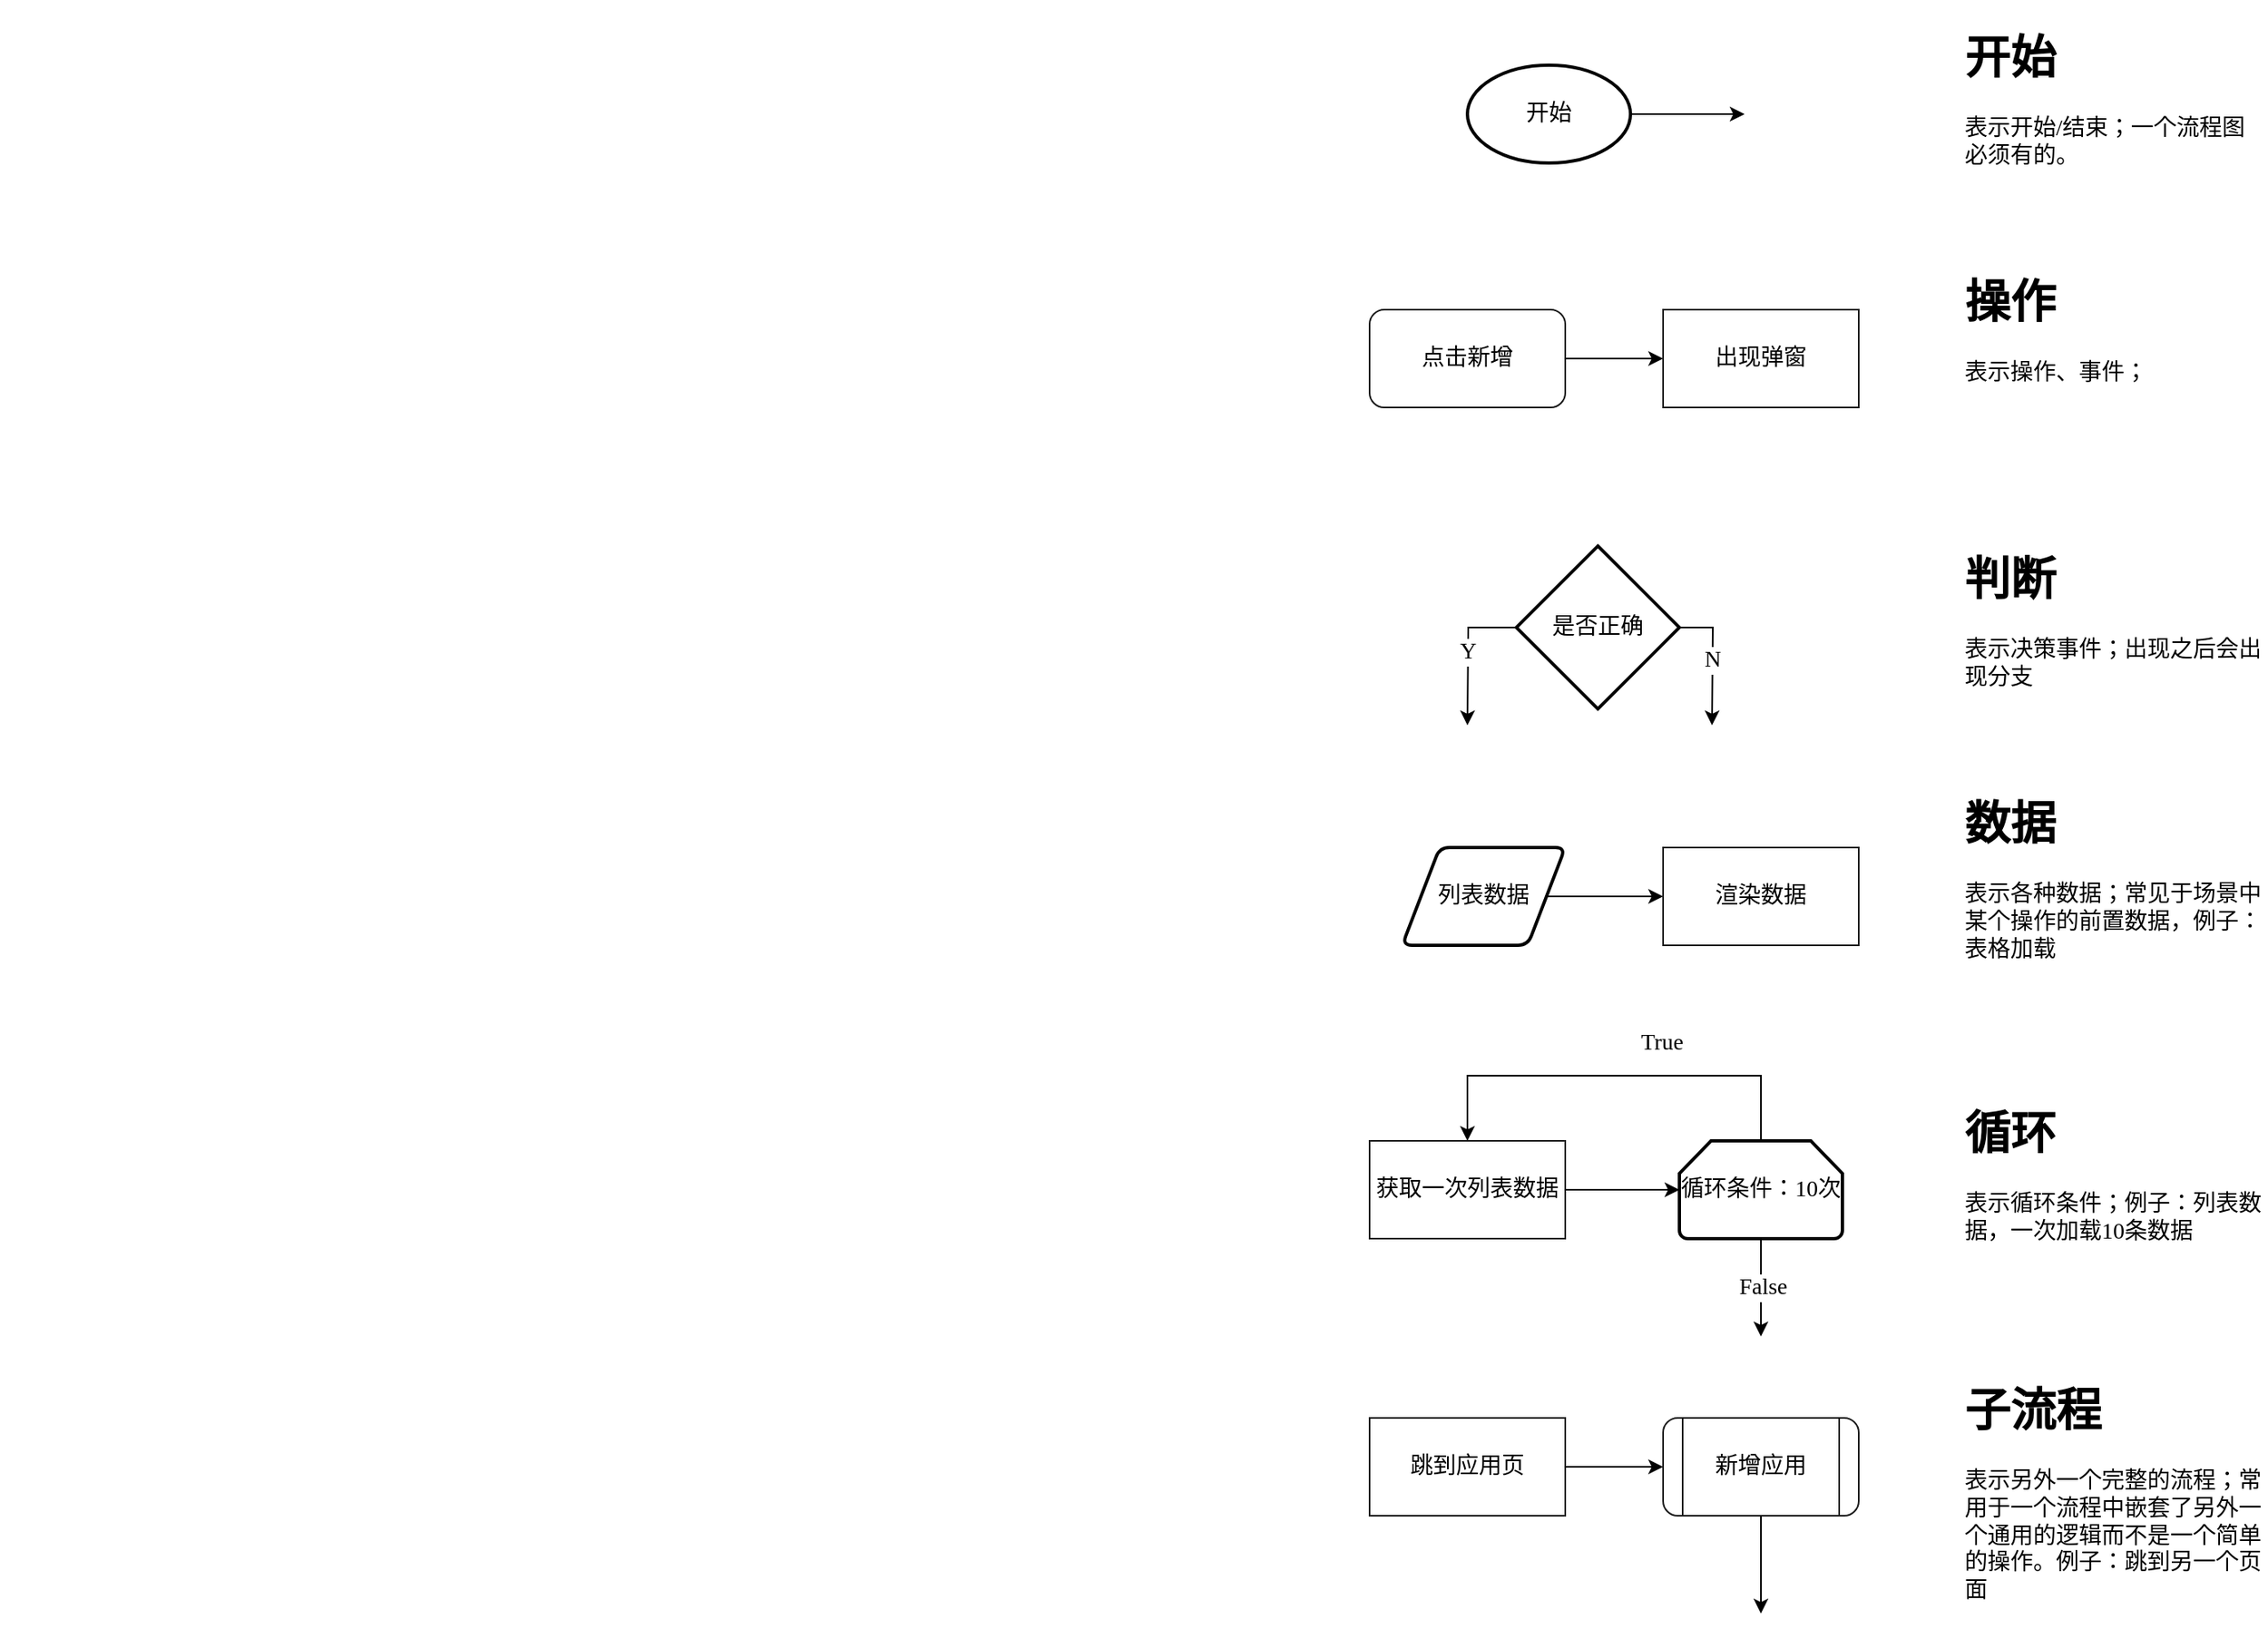 <mxfile version="20.2.7" type="github" pages="7">
  <diagram id="0Ow7JCT5GjLpRwJ48kYp" name="图使用">
    <mxGraphModel dx="3899" dy="1715" grid="1" gridSize="10" guides="1" tooltips="1" connect="1" arrows="1" fold="1" page="1" pageScale="1" pageWidth="827" pageHeight="1169" math="0" shadow="0">
      <root>
        <mxCell id="0" />
        <mxCell id="1" parent="0" />
        <mxCell id="a0KqODcTcx4Mew9SkHHI-1" style="edgeStyle=orthogonalEdgeStyle;rounded=0;orthogonalLoop=1;jettySize=auto;html=1;shadow=0;fontFamily=阿里汉仪智能黑体;fontSource=https%3A%2F%2Fhellowebfonts.oss-cn-beijing.aliyuncs.com%2F698F3099-E62F-4C3B-B30A-04FB735069FE%2F202209%2F44C5C1037925EC78.ttf;fontSize=14;endArrow=classic;endFill=1;" edge="1" parent="1" source="a0KqODcTcx4Mew9SkHHI-2">
          <mxGeometry relative="1" as="geometry">
            <mxPoint x="-680" y="-80" as="targetPoint" />
          </mxGeometry>
        </mxCell>
        <mxCell id="a0KqODcTcx4Mew9SkHHI-2" value="开始" style="strokeWidth=2;html=1;shape=mxgraph.flowchart.start_1;whiteSpace=wrap;rounded=1;shadow=0;fontFamily=阿里汉仪智能黑体;fontSource=https%3A%2F%2Fhellowebfonts.oss-cn-beijing.aliyuncs.com%2F698F3099-E62F-4C3B-B30A-04FB735069FE%2F202209%2F44C5C1037925EC78.ttf;fontSize=14;fillColor=#FFFFFF;" vertex="1" parent="1">
          <mxGeometry x="-850" y="-110" width="100" height="60" as="geometry" />
        </mxCell>
        <mxCell id="a0KqODcTcx4Mew9SkHHI-3" value="&lt;h1&gt;开始&lt;/h1&gt;&lt;p&gt;表示开始/结束；一个流程图必须有的。&lt;/p&gt;" style="text;html=1;strokeColor=none;fillColor=none;spacing=5;spacingTop=-20;whiteSpace=wrap;overflow=hidden;rounded=0;shadow=0;fontFamily=阿里汉仪智能黑体;fontSource=https%3A%2F%2Fhellowebfonts.oss-cn-beijing.aliyuncs.com%2F698F3099-E62F-4C3B-B30A-04FB735069FE%2F202209%2F44C5C1037925EC78.ttf;fontSize=14;" vertex="1" parent="1">
          <mxGeometry x="-550" y="-140" width="190" height="120" as="geometry" />
        </mxCell>
        <mxCell id="a0KqODcTcx4Mew9SkHHI-4" style="edgeStyle=orthogonalEdgeStyle;rounded=0;orthogonalLoop=1;jettySize=auto;html=1;shadow=0;fontFamily=阿里汉仪智能黑体;fontSource=https%3A%2F%2Fhellowebfonts.oss-cn-beijing.aliyuncs.com%2F698F3099-E62F-4C3B-B30A-04FB735069FE%2F202209%2F44C5C1037925EC78.ttf;fontSize=14;endArrow=classic;endFill=1;" edge="1" parent="1" source="a0KqODcTcx4Mew9SkHHI-5" target="a0KqODcTcx4Mew9SkHHI-6">
          <mxGeometry relative="1" as="geometry" />
        </mxCell>
        <mxCell id="a0KqODcTcx4Mew9SkHHI-5" value="点击新增" style="rounded=1;whiteSpace=wrap;html=1;shadow=0;fontFamily=阿里汉仪智能黑体;fontSource=https%3A%2F%2Fhellowebfonts.oss-cn-beijing.aliyuncs.com%2F698F3099-E62F-4C3B-B30A-04FB735069FE%2F202209%2F44C5C1037925EC78.ttf;fontSize=14;strokeColor=#1A1A1A;fillColor=#FFFFFF;" vertex="1" parent="1">
          <mxGeometry x="-910" y="40" width="120" height="60" as="geometry" />
        </mxCell>
        <mxCell id="a0KqODcTcx4Mew9SkHHI-6" value="出现弹窗" style="rounded=0;whiteSpace=wrap;html=1;shadow=0;fontFamily=阿里汉仪智能黑体;fontSource=https%3A%2F%2Fhellowebfonts.oss-cn-beijing.aliyuncs.com%2F698F3099-E62F-4C3B-B30A-04FB735069FE%2F202209%2F44C5C1037925EC78.ttf;fontSize=14;strokeColor=#1A1A1A;fillColor=#FFFFFF;" vertex="1" parent="1">
          <mxGeometry x="-730" y="40" width="120" height="60" as="geometry" />
        </mxCell>
        <mxCell id="a0KqODcTcx4Mew9SkHHI-7" value="&lt;h1&gt;操作&lt;/h1&gt;&lt;p&gt;表示操作、事件；&lt;/p&gt;" style="text;html=1;strokeColor=none;fillColor=none;spacing=5;spacingTop=-20;whiteSpace=wrap;overflow=hidden;rounded=0;shadow=0;fontFamily=阿里汉仪智能黑体;fontSource=https%3A%2F%2Fhellowebfonts.oss-cn-beijing.aliyuncs.com%2F698F3099-E62F-4C3B-B30A-04FB735069FE%2F202209%2F44C5C1037925EC78.ttf;fontSize=14;" vertex="1" parent="1">
          <mxGeometry x="-550" y="10" width="190" height="120" as="geometry" />
        </mxCell>
        <mxCell id="a0KqODcTcx4Mew9SkHHI-8" value="Y" style="edgeStyle=orthogonalEdgeStyle;rounded=0;orthogonalLoop=1;jettySize=auto;html=1;shadow=0;fontFamily=阿里汉仪智能黑体;fontSource=https%3A%2F%2Fhellowebfonts.oss-cn-beijing.aliyuncs.com%2F698F3099-E62F-4C3B-B30A-04FB735069FE%2F202209%2F44C5C1037925EC78.ttf;fontSize=14;endArrow=classic;endFill=1;" edge="1" parent="1" source="a0KqODcTcx4Mew9SkHHI-10">
          <mxGeometry relative="1" as="geometry">
            <mxPoint x="-850" y="295" as="targetPoint" />
          </mxGeometry>
        </mxCell>
        <mxCell id="a0KqODcTcx4Mew9SkHHI-9" value="N" style="edgeStyle=orthogonalEdgeStyle;rounded=0;orthogonalLoop=1;jettySize=auto;html=1;shadow=0;fontFamily=阿里汉仪智能黑体;fontSource=https%3A%2F%2Fhellowebfonts.oss-cn-beijing.aliyuncs.com%2F698F3099-E62F-4C3B-B30A-04FB735069FE%2F202209%2F44C5C1037925EC78.ttf;fontSize=14;endArrow=classic;endFill=1;" edge="1" parent="1" source="a0KqODcTcx4Mew9SkHHI-10">
          <mxGeometry relative="1" as="geometry">
            <mxPoint x="-700" y="295" as="targetPoint" />
          </mxGeometry>
        </mxCell>
        <mxCell id="a0KqODcTcx4Mew9SkHHI-10" value="是否正确" style="strokeWidth=2;html=1;shape=mxgraph.flowchart.decision;whiteSpace=wrap;rounded=1;shadow=0;fontFamily=阿里汉仪智能黑体;fontSource=https%3A%2F%2Fhellowebfonts.oss-cn-beijing.aliyuncs.com%2F698F3099-E62F-4C3B-B30A-04FB735069FE%2F202209%2F44C5C1037925EC78.ttf;fontSize=14;fillColor=#FFFFFF;" vertex="1" parent="1">
          <mxGeometry x="-820" y="185" width="100" height="100" as="geometry" />
        </mxCell>
        <mxCell id="a0KqODcTcx4Mew9SkHHI-11" value="&lt;h1&gt;判断&lt;/h1&gt;&lt;p&gt;表示决策事件；出现之后会出现分支&lt;/p&gt;" style="text;html=1;strokeColor=none;fillColor=none;spacing=5;spacingTop=-20;whiteSpace=wrap;overflow=hidden;rounded=0;shadow=0;fontFamily=阿里汉仪智能黑体;fontSource=https%3A%2F%2Fhellowebfonts.oss-cn-beijing.aliyuncs.com%2F698F3099-E62F-4C3B-B30A-04FB735069FE%2F202209%2F44C5C1037925EC78.ttf;fontSize=14;" vertex="1" parent="1">
          <mxGeometry x="-550" y="180" width="190" height="120" as="geometry" />
        </mxCell>
        <mxCell id="a0KqODcTcx4Mew9SkHHI-12" style="edgeStyle=orthogonalEdgeStyle;rounded=0;orthogonalLoop=1;jettySize=auto;html=1;shadow=0;fontFamily=阿里汉仪智能黑体;fontSource=https%3A%2F%2Fhellowebfonts.oss-cn-beijing.aliyuncs.com%2F698F3099-E62F-4C3B-B30A-04FB735069FE%2F202209%2F44C5C1037925EC78.ttf;fontSize=14;endArrow=classic;endFill=1;" edge="1" parent="1" source="a0KqODcTcx4Mew9SkHHI-13" target="a0KqODcTcx4Mew9SkHHI-15">
          <mxGeometry relative="1" as="geometry">
            <mxPoint x="-700" y="400" as="targetPoint" />
          </mxGeometry>
        </mxCell>
        <mxCell id="a0KqODcTcx4Mew9SkHHI-13" value="列表数据" style="shape=parallelogram;html=1;strokeWidth=2;perimeter=parallelogramPerimeter;whiteSpace=wrap;rounded=1;arcSize=12;size=0.23;shadow=0;fontFamily=阿里汉仪智能黑体;fontSource=https%3A%2F%2Fhellowebfonts.oss-cn-beijing.aliyuncs.com%2F698F3099-E62F-4C3B-B30A-04FB735069FE%2F202209%2F44C5C1037925EC78.ttf;fontSize=14;fillColor=#FFFFFF;" vertex="1" parent="1">
          <mxGeometry x="-890" y="370" width="100" height="60" as="geometry" />
        </mxCell>
        <mxCell id="a0KqODcTcx4Mew9SkHHI-14" value="&lt;h1&gt;数据&lt;/h1&gt;&lt;p&gt;表示各种数据；常见于场景中某个操作的前置数据，例子：表格加载&lt;/p&gt;" style="text;html=1;strokeColor=none;fillColor=none;spacing=5;spacingTop=-20;whiteSpace=wrap;overflow=hidden;rounded=0;shadow=0;fontFamily=阿里汉仪智能黑体;fontSource=https%3A%2F%2Fhellowebfonts.oss-cn-beijing.aliyuncs.com%2F698F3099-E62F-4C3B-B30A-04FB735069FE%2F202209%2F44C5C1037925EC78.ttf;fontSize=14;" vertex="1" parent="1">
          <mxGeometry x="-550" y="330" width="190" height="120" as="geometry" />
        </mxCell>
        <mxCell id="a0KqODcTcx4Mew9SkHHI-15" value="渲染数据" style="rounded=0;whiteSpace=wrap;html=1;shadow=0;fontFamily=阿里汉仪智能黑体;fontSource=https%3A%2F%2Fhellowebfonts.oss-cn-beijing.aliyuncs.com%2F698F3099-E62F-4C3B-B30A-04FB735069FE%2F202209%2F44C5C1037925EC78.ttf;fontSize=14;strokeColor=#1A1A1A;fillColor=#FFFFFF;" vertex="1" parent="1">
          <mxGeometry x="-730" y="370" width="120" height="60" as="geometry" />
        </mxCell>
        <mxCell id="a0KqODcTcx4Mew9SkHHI-16" style="edgeStyle=orthogonalEdgeStyle;rounded=0;orthogonalLoop=1;jettySize=auto;html=1;shadow=0;fontFamily=阿里汉仪智能黑体;fontSource=https%3A%2F%2Fhellowebfonts.oss-cn-beijing.aliyuncs.com%2F698F3099-E62F-4C3B-B30A-04FB735069FE%2F202209%2F44C5C1037925EC78.ttf;fontSize=14;endArrow=classic;endFill=1;" edge="1" parent="1" source="a0KqODcTcx4Mew9SkHHI-19" target="a0KqODcTcx4Mew9SkHHI-22">
          <mxGeometry relative="1" as="geometry">
            <Array as="points">
              <mxPoint x="-670" y="510" />
              <mxPoint x="-850" y="510" />
            </Array>
          </mxGeometry>
        </mxCell>
        <mxCell id="a0KqODcTcx4Mew9SkHHI-17" value="True" style="edgeLabel;html=1;align=center;verticalAlign=middle;resizable=0;points=[];fontSize=14;fontFamily=阿里汉仪智能黑体;" vertex="1" connectable="0" parent="a0KqODcTcx4Mew9SkHHI-16">
          <mxGeometry x="-0.223" relative="1" as="geometry">
            <mxPoint y="-20" as="offset" />
          </mxGeometry>
        </mxCell>
        <mxCell id="a0KqODcTcx4Mew9SkHHI-18" value="False" style="edgeStyle=orthogonalEdgeStyle;rounded=0;orthogonalLoop=1;jettySize=auto;html=1;shadow=0;fontFamily=阿里汉仪智能黑体;fontSource=https%3A%2F%2Fhellowebfonts.oss-cn-beijing.aliyuncs.com%2F698F3099-E62F-4C3B-B30A-04FB735069FE%2F202209%2F44C5C1037925EC78.ttf;fontSize=14;endArrow=classic;endFill=1;" edge="1" parent="1" source="a0KqODcTcx4Mew9SkHHI-19">
          <mxGeometry relative="1" as="geometry">
            <mxPoint x="-670" y="670" as="targetPoint" />
          </mxGeometry>
        </mxCell>
        <mxCell id="a0KqODcTcx4Mew9SkHHI-19" value="循环条件：10次" style="strokeWidth=2;html=1;shape=mxgraph.flowchart.loop_limit;whiteSpace=wrap;rounded=1;shadow=0;fontFamily=阿里汉仪智能黑体;fontSource=https%3A%2F%2Fhellowebfonts.oss-cn-beijing.aliyuncs.com%2F698F3099-E62F-4C3B-B30A-04FB735069FE%2F202209%2F44C5C1037925EC78.ttf;fontSize=14;fillColor=#FFFFFF;" vertex="1" parent="1">
          <mxGeometry x="-720" y="550" width="100" height="60" as="geometry" />
        </mxCell>
        <mxCell id="a0KqODcTcx4Mew9SkHHI-20" value="&lt;h1&gt;循环&lt;/h1&gt;&lt;p&gt;表示循环条件；例子：列表数据，一次加载10条数据&lt;/p&gt;" style="text;html=1;strokeColor=none;fillColor=none;spacing=5;spacingTop=-20;whiteSpace=wrap;overflow=hidden;rounded=0;shadow=0;fontFamily=阿里汉仪智能黑体;fontSource=https%3A%2F%2Fhellowebfonts.oss-cn-beijing.aliyuncs.com%2F698F3099-E62F-4C3B-B30A-04FB735069FE%2F202209%2F44C5C1037925EC78.ttf;fontSize=14;" vertex="1" parent="1">
          <mxGeometry x="-550" y="520" width="190" height="120" as="geometry" />
        </mxCell>
        <mxCell id="a0KqODcTcx4Mew9SkHHI-21" style="edgeStyle=orthogonalEdgeStyle;rounded=0;orthogonalLoop=1;jettySize=auto;html=1;shadow=0;fontFamily=阿里汉仪智能黑体;fontSource=https%3A%2F%2Fhellowebfonts.oss-cn-beijing.aliyuncs.com%2F698F3099-E62F-4C3B-B30A-04FB735069FE%2F202209%2F44C5C1037925EC78.ttf;fontSize=14;endArrow=classic;endFill=1;" edge="1" parent="1" source="a0KqODcTcx4Mew9SkHHI-22" target="a0KqODcTcx4Mew9SkHHI-19">
          <mxGeometry relative="1" as="geometry" />
        </mxCell>
        <mxCell id="a0KqODcTcx4Mew9SkHHI-22" value="获取一次列表数据" style="rounded=0;whiteSpace=wrap;html=1;shadow=0;fontFamily=阿里汉仪智能黑体;fontSource=https%3A%2F%2Fhellowebfonts.oss-cn-beijing.aliyuncs.com%2F698F3099-E62F-4C3B-B30A-04FB735069FE%2F202209%2F44C5C1037925EC78.ttf;fontSize=14;strokeColor=#1A1A1A;fillColor=#FFFFFF;" vertex="1" parent="1">
          <mxGeometry x="-910" y="550" width="120" height="60" as="geometry" />
        </mxCell>
        <mxCell id="a0KqODcTcx4Mew9SkHHI-23" style="edgeStyle=orthogonalEdgeStyle;rounded=0;orthogonalLoop=1;jettySize=auto;html=1;shadow=0;fontFamily=阿里汉仪智能黑体;fontSource=https%3A%2F%2Fhellowebfonts.oss-cn-beijing.aliyuncs.com%2F698F3099-E62F-4C3B-B30A-04FB735069FE%2F202209%2F44C5C1037925EC78.ttf;fontSize=14;endArrow=classic;endFill=1;" edge="1" parent="1" source="a0KqODcTcx4Mew9SkHHI-24">
          <mxGeometry relative="1" as="geometry">
            <mxPoint x="-670" y="840" as="targetPoint" />
          </mxGeometry>
        </mxCell>
        <mxCell id="a0KqODcTcx4Mew9SkHHI-24" value="新增应用" style="shape=process;whiteSpace=wrap;html=1;backgroundOutline=1;rounded=1;shadow=0;fontFamily=阿里汉仪智能黑体;fontSource=https%3A%2F%2Fhellowebfonts.oss-cn-beijing.aliyuncs.com%2F698F3099-E62F-4C3B-B30A-04FB735069FE%2F202209%2F44C5C1037925EC78.ttf;fontSize=14;strokeColor=#1A1A1A;fillColor=#FFFFFF;" vertex="1" parent="1">
          <mxGeometry x="-730" y="720" width="120" height="60" as="geometry" />
        </mxCell>
        <mxCell id="a0KqODcTcx4Mew9SkHHI-25" value="&lt;h1&gt;子流程&lt;/h1&gt;&lt;p&gt;表示另外一个完整的流程；常用于一个流程中嵌套了另外一个通用的逻辑而不是一个简单的操作。例子：跳到另一个页面&lt;/p&gt;" style="text;html=1;strokeColor=none;fillColor=none;spacing=5;spacingTop=-20;whiteSpace=wrap;overflow=hidden;rounded=0;shadow=0;fontFamily=阿里汉仪智能黑体;fontSource=https%3A%2F%2Fhellowebfonts.oss-cn-beijing.aliyuncs.com%2F698F3099-E62F-4C3B-B30A-04FB735069FE%2F202209%2F44C5C1037925EC78.ttf;fontSize=14;" vertex="1" parent="1">
          <mxGeometry x="-550" y="690" width="190" height="150" as="geometry" />
        </mxCell>
        <mxCell id="a0KqODcTcx4Mew9SkHHI-26" style="edgeStyle=orthogonalEdgeStyle;rounded=0;orthogonalLoop=1;jettySize=auto;html=1;shadow=0;fontFamily=阿里汉仪智能黑体;fontSource=https%3A%2F%2Fhellowebfonts.oss-cn-beijing.aliyuncs.com%2F698F3099-E62F-4C3B-B30A-04FB735069FE%2F202209%2F44C5C1037925EC78.ttf;fontSize=14;endArrow=classic;endFill=1;" edge="1" parent="1" source="a0KqODcTcx4Mew9SkHHI-27" target="a0KqODcTcx4Mew9SkHHI-24">
          <mxGeometry relative="1" as="geometry" />
        </mxCell>
        <mxCell id="a0KqODcTcx4Mew9SkHHI-27" value="跳到应用页" style="rounded=0;whiteSpace=wrap;html=1;shadow=0;fontFamily=阿里汉仪智能黑体;fontSource=https%3A%2F%2Fhellowebfonts.oss-cn-beijing.aliyuncs.com%2F698F3099-E62F-4C3B-B30A-04FB735069FE%2F202209%2F44C5C1037925EC78.ttf;fontSize=14;strokeColor=#1A1A1A;fillColor=#FFFFFF;" vertex="1" parent="1">
          <mxGeometry x="-910" y="720" width="120" height="60" as="geometry" />
        </mxCell>
        <mxCell id="w5TfK2zOJkfKucBfdWeP-1" value="" style="shape=image;verticalLabelPosition=bottom;labelBackgroundColor=default;verticalAlign=top;aspect=fixed;imageAspect=0;image=https://pic3.zhimg.com/v2-5cccb1dbeaf84ad18660bf3cd5826dbe_r.jpg;" vertex="1" parent="1">
          <mxGeometry x="-1750" y="-135" width="766.78" height="435" as="geometry" />
        </mxCell>
      </root>
    </mxGraphModel>
  </diagram>
  <diagram id="OMi9P-udnUN90HtaRdLu" name="基本流程图">
    <mxGraphModel dx="2245" dy="1715" grid="1" gridSize="10" guides="1" tooltips="1" connect="1" arrows="1" fold="1" page="1" pageScale="1" pageWidth="827" pageHeight="1169" math="0" shadow="0">
      <root>
        <mxCell id="0" />
        <mxCell id="1" parent="0" />
        <mxCell id="RWPMWBLEITRf5Ue282e1-1" value="" style="rounded=0;html=1;jettySize=auto;orthogonalLoop=1;fontSize=14;endArrow=classic;endFill=1;endSize=8;strokeWidth=1;shadow=0;labelBackgroundColor=none;edgeStyle=orthogonalEdgeStyle;fontFamily=阿里汉仪智能黑体;fontSource=https%3A%2F%2Fhellowebfonts.oss-cn-beijing.aliyuncs.com%2F698F3099-E62F-4C3B-B30A-04FB735069FE%2F202209%2F44C5C1037925EC78.ttf;" parent="1" source="RWPMWBLEITRf5Ue282e1-2" target="RWPMWBLEITRf5Ue282e1-5" edge="1">
          <mxGeometry relative="1" as="geometry" />
        </mxCell>
        <mxCell id="OEU-2yujjEtkwBlndGsu-5" style="rounded=0;orthogonalLoop=1;jettySize=auto;html=1;shadow=0;fontFamily=阿里汉仪智能黑体;fontSource=https%3A%2F%2Fhellowebfonts.oss-cn-beijing.aliyuncs.com%2F698F3099-E62F-4C3B-B30A-04FB735069FE%2F202209%2F44C5C1037925EC78.ttf;fontSize=14;endArrow=classic;endFill=1;edgeStyle=orthogonalEdgeStyle;" edge="1" parent="1" source="RWPMWBLEITRf5Ue282e1-2" target="OEU-2yujjEtkwBlndGsu-6">
          <mxGeometry relative="1" as="geometry">
            <mxPoint x="200" y="70" as="targetPoint" />
          </mxGeometry>
        </mxCell>
        <mxCell id="RWPMWBLEITRf5Ue282e1-2" value="&lt;span style=&quot;color: rgb(24, 32, 38); font-size: 14px; text-align: start; background-color: rgb(255, 255, 255);&quot;&gt;灯不工作&lt;/span&gt;" style="rounded=1;whiteSpace=wrap;html=1;fontSize=14;glass=0;strokeWidth=1;shadow=0;fontFamily=阿里汉仪智能黑体;fontSource=https%3A%2F%2Fhellowebfonts.oss-cn-beijing.aliyuncs.com%2F698F3099-E62F-4C3B-B30A-04FB735069FE%2F202209%2F44C5C1037925EC78.ttf;" parent="1" vertex="1">
          <mxGeometry x="300" y="50" width="120" height="40" as="geometry" />
        </mxCell>
        <mxCell id="RWPMWBLEITRf5Ue282e1-3" value="" style="rounded=0;html=1;jettySize=auto;orthogonalLoop=1;fontSize=14;endArrow=classic;endFill=1;endSize=8;strokeWidth=1;shadow=0;labelBackgroundColor=none;edgeStyle=orthogonalEdgeStyle;fontFamily=阿里汉仪智能黑体;fontSource=https%3A%2F%2Fhellowebfonts.oss-cn-beijing.aliyuncs.com%2F698F3099-E62F-4C3B-B30A-04FB735069FE%2F202209%2F44C5C1037925EC78.ttf;startArrow=none;" parent="1" source="ifcMIvCHkcKseI4FGqii-1" target="RWPMWBLEITRf5Ue282e1-9" edge="1">
          <mxGeometry y="20" relative="1" as="geometry">
            <mxPoint as="offset" />
            <mxPoint x="360" y="325" as="targetPoint" />
          </mxGeometry>
        </mxCell>
        <mxCell id="RWPMWBLEITRf5Ue282e1-4" value="否" style="edgeStyle=orthogonalEdgeStyle;rounded=0;html=1;jettySize=auto;orthogonalLoop=1;fontSize=14;endArrow=classic;endFill=1;endSize=8;strokeWidth=1;shadow=0;labelBackgroundColor=none;fontFamily=阿里汉仪智能黑体;fontSource=https%3A%2F%2Fhellowebfonts.oss-cn-beijing.aliyuncs.com%2F698F3099-E62F-4C3B-B30A-04FB735069FE%2F202209%2F44C5C1037925EC78.ttf;" parent="1" source="RWPMWBLEITRf5Ue282e1-5" target="RWPMWBLEITRf5Ue282e1-6" edge="1">
          <mxGeometry y="10" relative="1" as="geometry">
            <mxPoint as="offset" />
          </mxGeometry>
        </mxCell>
        <mxCell id="RWPMWBLEITRf5Ue282e1-5" value="是否通电？" style="rhombus;whiteSpace=wrap;html=1;shadow=0;fontFamily=阿里汉仪智能黑体;fontSize=14;align=center;strokeWidth=1;spacing=6;spacingTop=-4;fontSource=https%3A%2F%2Fhellowebfonts.oss-cn-beijing.aliyuncs.com%2F698F3099-E62F-4C3B-B30A-04FB735069FE%2F202209%2F44C5C1037925EC78.ttf;" parent="1" vertex="1">
          <mxGeometry x="310" y="170" width="100" height="80" as="geometry" />
        </mxCell>
        <mxCell id="s1PAAfIKxOOCVqdg-I9Z-1" style="edgeStyle=orthogonalEdgeStyle;rounded=0;orthogonalLoop=1;jettySize=auto;html=1;entryX=1;entryY=0.5;entryDx=0;entryDy=0;fontFamily=阿里汉仪智能黑体;fontSource=https%3A%2F%2Fhellowebfonts.oss-cn-beijing.aliyuncs.com%2F698F3099-E62F-4C3B-B30A-04FB735069FE%2F202209%2F44C5C1037925EC78.ttf;fontSize=14;endArrow=classic;endFill=1;exitX=0.5;exitY=1;exitDx=0;exitDy=0;shadow=0;" edge="1" parent="1" source="RWPMWBLEITRf5Ue282e1-6" target="F3lPO6Og-AA01Zl45GUm-1">
          <mxGeometry relative="1" as="geometry" />
        </mxCell>
        <mxCell id="QLsCSTX1UD4tIitnedBa-5" style="edgeStyle=orthogonalEdgeStyle;rounded=0;orthogonalLoop=1;jettySize=auto;html=1;shadow=0;fontFamily=阿里汉仪智能黑体;fontSource=https%3A%2F%2Fhellowebfonts.oss-cn-beijing.aliyuncs.com%2F698F3099-E62F-4C3B-B30A-04FB735069FE%2F202209%2F44C5C1037925EC78.ttf;fontSize=14;endArrow=classic;endFill=1;" edge="1" parent="1" source="RWPMWBLEITRf5Ue282e1-6" target="QLsCSTX1UD4tIitnedBa-4">
          <mxGeometry relative="1" as="geometry" />
        </mxCell>
        <mxCell id="RWPMWBLEITRf5Ue282e1-6" value="通电" style="rounded=1;whiteSpace=wrap;html=1;fontSize=14;glass=0;strokeWidth=1;shadow=0;fontFamily=阿里汉仪智能黑体;fontSource=https%3A%2F%2Fhellowebfonts.oss-cn-beijing.aliyuncs.com%2F698F3099-E62F-4C3B-B30A-04FB735069FE%2F202209%2F44C5C1037925EC78.ttf;" parent="1" vertex="1">
          <mxGeometry x="490" y="190" width="120" height="40" as="geometry" />
        </mxCell>
        <mxCell id="RWPMWBLEITRf5Ue282e1-7" value="是" style="rounded=0;html=1;jettySize=auto;orthogonalLoop=1;fontSize=14;endArrow=classic;endFill=1;endSize=8;strokeWidth=1;shadow=0;labelBackgroundColor=none;edgeStyle=orthogonalEdgeStyle;fontFamily=阿里汉仪智能黑体;fontSource=https%3A%2F%2Fhellowebfonts.oss-cn-beijing.aliyuncs.com%2F698F3099-E62F-4C3B-B30A-04FB735069FE%2F202209%2F44C5C1037925EC78.ttf;" parent="1" source="RWPMWBLEITRf5Ue282e1-9" target="uLJsTBXCzgYsL3XrusuO-5" edge="1">
          <mxGeometry x="0.333" y="20" relative="1" as="geometry">
            <mxPoint as="offset" />
            <mxPoint x="360" y="580" as="targetPoint" />
          </mxGeometry>
        </mxCell>
        <mxCell id="RWPMWBLEITRf5Ue282e1-8" value="否" style="edgeStyle=orthogonalEdgeStyle;rounded=0;html=1;jettySize=auto;orthogonalLoop=1;fontSize=14;endArrow=classic;endFill=1;endSize=8;strokeWidth=1;shadow=0;labelBackgroundColor=none;fontFamily=阿里汉仪智能黑体;fontSource=https%3A%2F%2Fhellowebfonts.oss-cn-beijing.aliyuncs.com%2F698F3099-E62F-4C3B-B30A-04FB735069FE%2F202209%2F44C5C1037925EC78.ttf;" parent="1" source="RWPMWBLEITRf5Ue282e1-9" target="RWPMWBLEITRf5Ue282e1-11" edge="1">
          <mxGeometry y="10" relative="1" as="geometry">
            <mxPoint as="offset" />
          </mxGeometry>
        </mxCell>
        <mxCell id="RWPMWBLEITRf5Ue282e1-9" value="可维修？" style="rhombus;whiteSpace=wrap;html=1;shadow=0;fontFamily=阿里汉仪智能黑体;fontSize=14;align=center;strokeWidth=1;spacing=6;spacingTop=-4;fontSource=https%3A%2F%2Fhellowebfonts.oss-cn-beijing.aliyuncs.com%2F698F3099-E62F-4C3B-B30A-04FB735069FE%2F202209%2F44C5C1037925EC78.ttf;" parent="1" vertex="1">
          <mxGeometry x="310" y="430" width="100" height="80" as="geometry" />
        </mxCell>
        <mxCell id="F3lPO6Og-AA01Zl45GUm-2" value="" style="edgeStyle=orthogonalEdgeStyle;rounded=0;orthogonalLoop=1;jettySize=auto;html=1;fontSize=14;fontFamily=阿里汉仪智能黑体;fontSource=https%3A%2F%2Fhellowebfonts.oss-cn-beijing.aliyuncs.com%2F698F3099-E62F-4C3B-B30A-04FB735069FE%2F202209%2F44C5C1037925EC78.ttf;shadow=0;" edge="1" parent="1" source="uLJsTBXCzgYsL3XrusuO-5" target="F3lPO6Og-AA01Zl45GUm-1">
          <mxGeometry relative="1" as="geometry">
            <mxPoint x="360" y="620" as="sourcePoint" />
          </mxGeometry>
        </mxCell>
        <mxCell id="uLJsTBXCzgYsL3XrusuO-1" style="edgeStyle=orthogonalEdgeStyle;rounded=0;orthogonalLoop=1;jettySize=auto;html=1;entryX=0.5;entryY=0;entryDx=0;entryDy=0;shadow=0;fontFamily=阿里汉仪智能黑体;fontSource=https%3A%2F%2Fhellowebfonts.oss-cn-beijing.aliyuncs.com%2F698F3099-E62F-4C3B-B30A-04FB735069FE%2F202209%2F44C5C1037925EC78.ttf;fontSize=14;fontColor=#1A1A1A;endArrow=classic;endFill=1;" edge="1" parent="1" source="RWPMWBLEITRf5Ue282e1-11" target="F3lPO6Og-AA01Zl45GUm-1">
          <mxGeometry relative="1" as="geometry">
            <Array as="points">
              <mxPoint x="160" y="650" />
              <mxPoint x="360" y="650" />
            </Array>
          </mxGeometry>
        </mxCell>
        <mxCell id="RWPMWBLEITRf5Ue282e1-11" value="换个灯" style="rounded=1;whiteSpace=wrap;html=1;fontSize=14;glass=0;strokeWidth=1;shadow=0;fontFamily=阿里汉仪智能黑体;fontSource=https%3A%2F%2Fhellowebfonts.oss-cn-beijing.aliyuncs.com%2F698F3099-E62F-4C3B-B30A-04FB735069FE%2F202209%2F44C5C1037925EC78.ttf;" parent="1" vertex="1">
          <mxGeometry x="100" y="450" width="120" height="40" as="geometry" />
        </mxCell>
        <mxCell id="F3lPO6Og-AA01Zl45GUm-1" value="结束" style="ellipse;whiteSpace=wrap;html=1;rounded=1;glass=0;strokeWidth=1;shadow=0;fontSize=14;fontFamily=阿里汉仪智能黑体;fontSource=https%3A%2F%2Fhellowebfonts.oss-cn-beijing.aliyuncs.com%2F698F3099-E62F-4C3B-B30A-04FB735069FE%2F202209%2F44C5C1037925EC78.ttf;" vertex="1" parent="1">
          <mxGeometry x="320" y="690" width="80" height="40" as="geometry" />
        </mxCell>
        <mxCell id="F3lPO6Og-AA01Zl45GUm-6" style="edgeStyle=orthogonalEdgeStyle;rounded=0;orthogonalLoop=1;jettySize=auto;html=1;fontSize=14;fontFamily=阿里汉仪智能黑体;fontSource=https%3A%2F%2Fhellowebfonts.oss-cn-beijing.aliyuncs.com%2F698F3099-E62F-4C3B-B30A-04FB735069FE%2F202209%2F44C5C1037925EC78.ttf;shadow=0;" edge="1" parent="1" source="F3lPO6Og-AA01Zl45GUm-5" target="RWPMWBLEITRf5Ue282e1-2">
          <mxGeometry relative="1" as="geometry" />
        </mxCell>
        <mxCell id="F3lPO6Og-AA01Zl45GUm-5" value="开始" style="ellipse;whiteSpace=wrap;html=1;fontSize=14;fontFamily=阿里汉仪智能黑体;fontSource=https%3A%2F%2Fhellowebfonts.oss-cn-beijing.aliyuncs.com%2F698F3099-E62F-4C3B-B30A-04FB735069FE%2F202209%2F44C5C1037925EC78.ttf;shadow=0;" vertex="1" parent="1">
          <mxGeometry x="320" y="-60" width="80" height="40" as="geometry" />
        </mxCell>
        <mxCell id="s1PAAfIKxOOCVqdg-I9Z-32" value="操作流程一般都是有开始、结束节点的" style="shape=note;strokeWidth=2;fontSize=14;size=20;whiteSpace=wrap;html=1;fillColor=#fff2cc;strokeColor=#d6b656;shadow=0;fontFamily=阿里汉仪智能黑体;fontSource=https%3A%2F%2Fhellowebfonts.oss-cn-beijing.aliyuncs.com%2F698F3099-E62F-4C3B-B30A-04FB735069FE%2F202209%2F44C5C1037925EC78.ttf;" vertex="1" parent="1">
          <mxGeometry x="115" y="-130" width="90" height="120" as="geometry" />
        </mxCell>
        <mxCell id="s1PAAfIKxOOCVqdg-I9Z-37" value="" style="endArrow=none;dashed=1;html=1;dashPattern=1 3;strokeWidth=2;shadow=0;fontFamily=阿里汉仪智能黑体;fontSize=14;fontColor=default;align=center;strokeColor=default;" edge="1" parent="1" source="s1PAAfIKxOOCVqdg-I9Z-32" target="F3lPO6Og-AA01Zl45GUm-5">
          <mxGeometry width="50" height="50" relative="1" as="geometry">
            <mxPoint x="210" y="30" as="sourcePoint" />
            <mxPoint x="280.711" y="-20" as="targetPoint" />
          </mxGeometry>
        </mxCell>
        <mxCell id="s1PAAfIKxOOCVqdg-I9Z-39" value="" style="endArrow=none;dashed=1;html=1;dashPattern=1 3;strokeWidth=2;rounded=0;shadow=0;fontFamily=阿里汉仪智能黑体;fontSource=https%3A%2F%2Fhellowebfonts.oss-cn-beijing.aliyuncs.com%2F698F3099-E62F-4C3B-B30A-04FB735069FE%2F202209%2F44C5C1037925EC78.ttf;fontSize=14;" edge="1" parent="1" source="RWPMWBLEITRf5Ue282e1-2" target="OEU-2yujjEtkwBlndGsu-11">
          <mxGeometry width="50" height="50" relative="1" as="geometry">
            <mxPoint x="420" y="120" as="sourcePoint" />
            <mxPoint x="520" y="50.952" as="targetPoint" />
          </mxGeometry>
        </mxCell>
        <mxCell id="OEU-2yujjEtkwBlndGsu-2" value="" style="endArrow=none;dashed=1;html=1;dashPattern=1 3;strokeWidth=2;rounded=0;shadow=0;fontFamily=阿里汉仪智能黑体;fontSource=https%3A%2F%2Fhellowebfonts.oss-cn-beijing.aliyuncs.com%2F698F3099-E62F-4C3B-B30A-04FB735069FE%2F202209%2F44C5C1037925EC78.ttf;fontSize=14;" edge="1" parent="1" source="QLsCSTX1UD4tIitnedBa-9" target="RWPMWBLEITRf5Ue282e1-6">
          <mxGeometry width="50" height="50" relative="1" as="geometry">
            <mxPoint x="565" y="160" as="sourcePoint" />
            <mxPoint x="565" y="180.711" as="targetPoint" />
          </mxGeometry>
        </mxCell>
        <mxCell id="OEU-2yujjEtkwBlndGsu-3" value="流程图遇到决策才会产生分支。在操作后边产生分支，会导致整个图的流向不清晰。" style="shape=note;strokeWidth=2;fontSize=14;size=20;whiteSpace=wrap;html=1;fillColor=#FFFECB;strokeColor=#FEA82F;shadow=0;fontFamily=阿里汉仪智能黑体;fontSource=https%3A%2F%2Fhellowebfonts.oss-cn-beijing.aliyuncs.com%2F698F3099-E62F-4C3B-B30A-04FB735069FE%2F202209%2F44C5C1037925EC78.ttf;align=left;" vertex="1" parent="1">
          <mxGeometry x="110" y="160" width="110" height="130" as="geometry" />
        </mxCell>
        <mxCell id="OEU-2yujjEtkwBlndGsu-4" value="" style="endArrow=none;dashed=1;html=1;dashPattern=1 3;strokeWidth=2;rounded=0;shadow=0;fontFamily=阿里汉仪智能黑体;fontSource=https%3A%2F%2Fhellowebfonts.oss-cn-beijing.aliyuncs.com%2F698F3099-E62F-4C3B-B30A-04FB735069FE%2F202209%2F44C5C1037925EC78.ttf;fontSize=14;" edge="1" parent="1" source="OEU-2yujjEtkwBlndGsu-3" target="RWPMWBLEITRf5Ue282e1-5">
          <mxGeometry width="50" height="50" relative="1" as="geometry">
            <mxPoint x="230" y="240" as="sourcePoint" />
            <mxPoint x="300.711" y="190" as="targetPoint" />
          </mxGeometry>
        </mxCell>
        <mxCell id="OEU-2yujjEtkwBlndGsu-6" value="检查开关" style="rounded=1;whiteSpace=wrap;html=1;shadow=0;fontFamily=阿里汉仪智能黑体;fontSource=https%3A%2F%2Fhellowebfonts.oss-cn-beijing.aliyuncs.com%2F698F3099-E62F-4C3B-B30A-04FB735069FE%2F202209%2F44C5C1037925EC78.ttf;fontSize=14;strokeColor=#1A1A1A;" vertex="1" parent="1">
          <mxGeometry x="85" y="50" width="120" height="40" as="geometry" />
        </mxCell>
        <mxCell id="OEU-2yujjEtkwBlndGsu-7" value="" style="swimlane;startSize=0;shadow=0;fontFamily=阿里汉仪智能黑体;fontSource=https%3A%2F%2Fhellowebfonts.oss-cn-beijing.aliyuncs.com%2F698F3099-E62F-4C3B-B30A-04FB735069FE%2F202209%2F44C5C1037925EC78.ttf;fontSize=14;strokeColor=#1A1A1A;dashed=1;rounded=1;" vertex="1" parent="1">
          <mxGeometry x="50" y="10" width="250" height="120" as="geometry" />
        </mxCell>
        <mxCell id="OEU-2yujjEtkwBlndGsu-8" value="这是一个错误的流程" style="shape=note;strokeWidth=2;fontSize=14;size=20;whiteSpace=wrap;html=1;fillColor=#FF2E00;strokeColor=#FFFFFF;shadow=0;fontFamily=阿里汉仪智能黑体;fontSource=https%3A%2F%2Fhellowebfonts.oss-cn-beijing.aliyuncs.com%2F698F3099-E62F-4C3B-B30A-04FB735069FE%2F202209%2F44C5C1037925EC78.ttf;align=left;" vertex="1" parent="1">
          <mxGeometry x="-140" y="-40" width="90" height="120" as="geometry" />
        </mxCell>
        <mxCell id="OEU-2yujjEtkwBlndGsu-9" value="" style="endArrow=none;dashed=1;html=1;dashPattern=1 3;strokeWidth=2;rounded=0;shadow=0;fontFamily=阿里汉仪智能黑体;fontSource=https%3A%2F%2Fhellowebfonts.oss-cn-beijing.aliyuncs.com%2F698F3099-E62F-4C3B-B30A-04FB735069FE%2F202209%2F44C5C1037925EC78.ttf;fontSize=14;" edge="1" parent="1" source="OEU-2yujjEtkwBlndGsu-8" target="OEU-2yujjEtkwBlndGsu-7">
          <mxGeometry width="50" height="50" relative="1" as="geometry">
            <mxPoint x="-50" y="70" as="sourcePoint" />
            <mxPoint x="20.711" y="20" as="targetPoint" />
          </mxGeometry>
        </mxCell>
        <mxCell id="OEU-2yujjEtkwBlndGsu-10" value="操作流程一般都是有开始、结束节点的" style="shape=note;strokeWidth=2;fontSize=14;size=20;whiteSpace=wrap;html=1;fillColor=#FFFECB;strokeColor=#FEA82F;shadow=0;fontFamily=阿里汉仪智能黑体;fontSource=https%3A%2F%2Fhellowebfonts.oss-cn-beijing.aliyuncs.com%2F698F3099-E62F-4C3B-B30A-04FB735069FE%2F202209%2F44C5C1037925EC78.ttf;align=left;" vertex="1" parent="1">
          <mxGeometry x="115" y="-130" width="90" height="120" as="geometry" />
        </mxCell>
        <mxCell id="OEU-2yujjEtkwBlndGsu-11" value="节点用方框，一般表示操作或者事件" style="shape=note;strokeWidth=2;fontSize=14;size=20;whiteSpace=wrap;html=1;fillColor=#FFFECB;strokeColor=#FEA82F;shadow=0;fontFamily=阿里汉仪智能黑体;fontSource=https%3A%2F%2Fhellowebfonts.oss-cn-beijing.aliyuncs.com%2F698F3099-E62F-4C3B-B30A-04FB735069FE%2F202209%2F44C5C1037925EC78.ttf;align=left;" vertex="1" parent="1">
          <mxGeometry x="490" y="-60" width="100" height="110" as="geometry" />
        </mxCell>
        <mxCell id="QLsCSTX1UD4tIitnedBa-2" value="一个多余的考虑" style="shape=note;strokeWidth=2;fontSize=14;size=20;whiteSpace=wrap;html=1;fillColor=#FF2E00;strokeColor=#FFFFFF;shadow=0;fontFamily=阿里汉仪智能黑体;fontSource=https%3A%2F%2Fhellowebfonts.oss-cn-beijing.aliyuncs.com%2F698F3099-E62F-4C3B-B30A-04FB735069FE%2F202209%2F44C5C1037925EC78.ttf;align=left;" vertex="1" parent="1">
          <mxGeometry x="770" y="-10" width="80" height="110" as="geometry" />
        </mxCell>
        <mxCell id="QLsCSTX1UD4tIitnedBa-3" value="" style="swimlane;startSize=0;shadow=0;fontFamily=阿里汉仪智能黑体;fontSource=https%3A%2F%2Fhellowebfonts.oss-cn-beijing.aliyuncs.com%2F698F3099-E62F-4C3B-B30A-04FB735069FE%2F202209%2F44C5C1037925EC78.ttf;fontSize=14;strokeColor=#1A1A1A;dashed=1;rounded=1;" vertex="1" parent="1">
          <mxGeometry x="610" y="170" width="270" height="180" as="geometry">
            <mxRectangle x="610" y="160" width="50" height="40" as="alternateBounds" />
          </mxGeometry>
        </mxCell>
        <mxCell id="QLsCSTX1UD4tIitnedBa-7" value="" style="edgeStyle=orthogonalEdgeStyle;rounded=0;orthogonalLoop=1;jettySize=auto;html=1;shadow=0;fontFamily=阿里汉仪智能黑体;fontSource=https%3A%2F%2Fhellowebfonts.oss-cn-beijing.aliyuncs.com%2F698F3099-E62F-4C3B-B30A-04FB735069FE%2F202209%2F44C5C1037925EC78.ttf;fontSize=14;endArrow=classic;endFill=1;" edge="1" parent="QLsCSTX1UD4tIitnedBa-3" source="QLsCSTX1UD4tIitnedBa-4" target="QLsCSTX1UD4tIitnedBa-6">
          <mxGeometry relative="1" as="geometry" />
        </mxCell>
        <mxCell id="QLsCSTX1UD4tIitnedBa-4" value="突然停电" style="rounded=1;whiteSpace=wrap;html=1;fontSize=14;glass=0;strokeWidth=1;shadow=0;fontFamily=阿里汉仪智能黑体;fontSource=https%3A%2F%2Fhellowebfonts.oss-cn-beijing.aliyuncs.com%2F698F3099-E62F-4C3B-B30A-04FB735069FE%2F202209%2F44C5C1037925EC78.ttf;" vertex="1" parent="QLsCSTX1UD4tIitnedBa-3">
          <mxGeometry x="80" y="20" width="120" height="40" as="geometry" />
        </mxCell>
        <mxCell id="QLsCSTX1UD4tIitnedBa-6" value="结束" style="ellipse;whiteSpace=wrap;html=1;fontSize=14;fontFamily=阿里汉仪智能黑体;rounded=1;glass=0;strokeWidth=1;shadow=0;fontSource=https%3A%2F%2Fhellowebfonts.oss-cn-beijing.aliyuncs.com%2F698F3099-E62F-4C3B-B30A-04FB735069FE%2F202209%2F44C5C1037925EC78.ttf;" vertex="1" parent="QLsCSTX1UD4tIitnedBa-3">
          <mxGeometry x="100" y="120" width="80" height="40" as="geometry" />
        </mxCell>
        <mxCell id="QLsCSTX1UD4tIitnedBa-8" value="" style="endArrow=none;dashed=1;html=1;dashPattern=1 3;strokeWidth=2;rounded=0;shadow=0;fontFamily=阿里汉仪智能黑体;fontSource=https%3A%2F%2Fhellowebfonts.oss-cn-beijing.aliyuncs.com%2F698F3099-E62F-4C3B-B30A-04FB735069FE%2F202209%2F44C5C1037925EC78.ttf;fontSize=14;" edge="1" parent="1" source="QLsCSTX1UD4tIitnedBa-2" target="QLsCSTX1UD4tIitnedBa-3">
          <mxGeometry width="50" height="50" relative="1" as="geometry">
            <mxPoint x="719.289" y="130" as="sourcePoint" />
            <mxPoint x="719.289" y="80" as="targetPoint" />
          </mxGeometry>
        </mxCell>
        <mxCell id="QLsCSTX1UD4tIitnedBa-9" value="明确流程的主体，不需要在图中发散太多异常场景。" style="shape=note;strokeWidth=2;fontSize=14;size=20;whiteSpace=wrap;html=1;fillColor=#FFFECB;strokeColor=#FEA82F;shadow=0;fontFamily=阿里汉仪智能黑体;fontSource=https%3A%2F%2Fhellowebfonts.oss-cn-beijing.aliyuncs.com%2F698F3099-E62F-4C3B-B30A-04FB735069FE%2F202209%2F44C5C1037925EC78.ttf;align=left;" vertex="1" parent="1">
          <mxGeometry x="610" y="40" width="100" height="110" as="geometry" />
        </mxCell>
        <mxCell id="ifcMIvCHkcKseI4FGqii-1" value="断电" style="rounded=1;whiteSpace=wrap;html=1;fontSize=14;glass=0;strokeWidth=1;shadow=0;fontFamily=阿里汉仪智能黑体;fontSource=https%3A%2F%2Fhellowebfonts.oss-cn-beijing.aliyuncs.com%2F698F3099-E62F-4C3B-B30A-04FB735069FE%2F202209%2F44C5C1037925EC78.ttf;" vertex="1" parent="1">
          <mxGeometry x="300" y="320" width="120" height="40" as="geometry" />
        </mxCell>
        <mxCell id="ifcMIvCHkcKseI4FGqii-2" value="是" style="rounded=0;html=1;jettySize=auto;orthogonalLoop=1;fontSize=14;endArrow=classic;endFill=1;endSize=8;strokeWidth=1;shadow=0;labelBackgroundColor=none;edgeStyle=orthogonalEdgeStyle;fontFamily=阿里汉仪智能黑体;fontSource=https%3A%2F%2Fhellowebfonts.oss-cn-beijing.aliyuncs.com%2F698F3099-E62F-4C3B-B30A-04FB735069FE%2F202209%2F44C5C1037925EC78.ttf;" edge="1" parent="1" source="RWPMWBLEITRf5Ue282e1-5" target="ifcMIvCHkcKseI4FGqii-1">
          <mxGeometry y="20" relative="1" as="geometry">
            <mxPoint as="offset" />
            <mxPoint x="360" y="250" as="sourcePoint" />
            <mxPoint x="360" y="430" as="targetPoint" />
          </mxGeometry>
        </mxCell>
        <mxCell id="ifcMIvCHkcKseI4FGqii-3" value="决策事件将【是】的分支保留为同侧：向下、向右" style="shape=note;strokeWidth=2;fontSize=14;size=20;whiteSpace=wrap;html=1;fillColor=#FFFECB;strokeColor=#FEA82F;shadow=0;fontFamily=阿里汉仪智能黑体;fontSource=https%3A%2F%2Fhellowebfonts.oss-cn-beijing.aliyuncs.com%2F698F3099-E62F-4C3B-B30A-04FB735069FE%2F202209%2F44C5C1037925EC78.ttf;rounded=1;align=left;" vertex="1" parent="1">
          <mxGeometry x="440" y="340" width="110" height="130" as="geometry" />
        </mxCell>
        <mxCell id="ifcMIvCHkcKseI4FGqii-4" value="" style="endArrow=none;dashed=1;html=1;dashPattern=1 3;strokeWidth=2;rounded=0;shadow=0;fontFamily=阿里汉仪智能黑体;fontSource=https%3A%2F%2Fhellowebfonts.oss-cn-beijing.aliyuncs.com%2F698F3099-E62F-4C3B-B30A-04FB735069FE%2F202209%2F44C5C1037925EC78.ttf;fontSize=14;" edge="1" parent="1" source="ifcMIvCHkcKseI4FGqii-3" target="RWPMWBLEITRf5Ue282e1-9">
          <mxGeometry width="50" height="50" relative="1" as="geometry">
            <mxPoint x="495" y="254.289" as="sourcePoint" />
            <mxPoint x="495" y="204.289" as="targetPoint" />
          </mxGeometry>
        </mxCell>
        <mxCell id="XdJw_OBD-cgkMCHXnp1G-1" value="&lt;h1&gt;基本流程图&lt;/h1&gt;&lt;p style=&quot;&quot;&gt;&lt;font color=&quot;#1a1a1a&quot; style=&quot;font-size: 14px;&quot;&gt;用来表达场景的基本流程，让流程的展示更加直观，便于记忆和传播。&lt;/font&gt;&lt;/p&gt;&lt;font color=&quot;#1a1a1a&quot;&gt;&lt;br&gt;&lt;/font&gt;" style="text;html=1;strokeColor=none;fillColor=none;spacing=5;spacingTop=-20;whiteSpace=wrap;overflow=hidden;rounded=0;shadow=0;fontFamily=阿里汉仪智能黑体;fontSource=https%3A%2F%2Fhellowebfonts.oss-cn-beijing.aliyuncs.com%2F698F3099-E62F-4C3B-B30A-04FB735069FE%2F202209%2F44C5C1037925EC78.ttf;fontSize=14;" vertex="1" parent="1">
          <mxGeometry x="40" y="-380" width="190" height="120" as="geometry" />
        </mxCell>
        <mxCell id="Z0cyMaYatN1IHDbyLZWB-1" value="&lt;p style=&quot;font-style: normal; font-variant-ligatures: normal; font-variant-caps: normal; font-weight: 400; letter-spacing: normal; orphans: 2; text-indent: 0px; text-transform: none; widows: 2; word-spacing: 0px; -webkit-text-stroke-width: 0px; text-decoration-thickness: initial; text-decoration-style: initial; text-decoration-color: initial; margin: 1.4em 0px; color: rgb(18, 18, 18); font-family: -apple-system, BlinkMacSystemFont, &amp;quot;Helvetica Neue&amp;quot;, &amp;quot;PingFang SC&amp;quot;, &amp;quot;Microsoft YaHei&amp;quot;, &amp;quot;Source Han Sans SC&amp;quot;, &amp;quot;Noto Sans CJK SC&amp;quot;, &amp;quot;WenQuanYi Micro Hei&amp;quot;, sans-serif; font-size: medium; text-align: start; background-color: rgb(255, 255, 255);&quot; data-pid=&quot;Mma5n5jJ&quot;&gt;（1）绘制流程图时，为了提高流程图的逻辑性，应遵循从左到右、从上到下的顺序排列。&lt;/p&gt;&lt;p style=&quot;font-style: normal; font-variant-ligatures: normal; font-variant-caps: normal; font-weight: 400; letter-spacing: normal; orphans: 2; text-indent: 0px; text-transform: none; widows: 2; word-spacing: 0px; -webkit-text-stroke-width: 0px; text-decoration-thickness: initial; text-decoration-style: initial; text-decoration-color: initial; margin: 1.4em 0px; color: rgb(18, 18, 18); font-family: -apple-system, BlinkMacSystemFont, &amp;quot;Helvetica Neue&amp;quot;, &amp;quot;PingFang SC&amp;quot;, &amp;quot;Microsoft YaHei&amp;quot;, &amp;quot;Source Han Sans SC&amp;quot;, &amp;quot;Noto Sans CJK SC&amp;quot;, &amp;quot;WenQuanYi Micro Hei&amp;quot;, sans-serif; font-size: medium; text-align: start; background-color: rgb(255, 255, 255);&quot; data-pid=&quot;JJjL8fWx&quot;&gt;（2）一个流程从开始符开始，以结束符结束。开始符号只能出现一次，而结束符号可出现多次。若流程足够清晰，可省略开始、结束符号。&lt;/p&gt;&lt;p style=&quot;font-style: normal; font-variant-ligatures: normal; font-variant-caps: normal; font-weight: 400; letter-spacing: normal; orphans: 2; text-indent: 0px; text-transform: none; widows: 2; word-spacing: 0px; -webkit-text-stroke-width: 0px; text-decoration-thickness: initial; text-decoration-style: initial; text-decoration-color: initial; margin: 1.4em 0px; color: rgb(18, 18, 18); font-family: -apple-system, BlinkMacSystemFont, &amp;quot;Helvetica Neue&amp;quot;, &amp;quot;PingFang SC&amp;quot;, &amp;quot;Microsoft YaHei&amp;quot;, &amp;quot;Source Han Sans SC&amp;quot;, &amp;quot;Noto Sans CJK SC&amp;quot;, &amp;quot;WenQuanYi Micro Hei&amp;quot;, sans-serif; font-size: medium; text-align: start; background-color: rgb(255, 255, 255);&quot; data-pid=&quot;d_ZfgOeU&quot;&gt;（3）菱形为判断符号，必须要有“是和否（或Y和N）”两种处理结果，意思是说，菱形判断框一定需要有两条箭头流出；且判断符号的上下端流入流出一般用“是（或Y）”，左右端流入流出用“否（或Y）”。&lt;/p&gt;&lt;p style=&quot;font-style: normal; font-variant-ligatures: normal; font-variant-caps: normal; font-weight: 400; letter-spacing: normal; orphans: 2; text-align: left; text-indent: 0px; text-transform: none; widows: 2; word-spacing: 0px; -webkit-text-stroke-width: 0px; text-decoration-thickness: initial; text-decoration-style: initial; text-decoration-color: initial; margin: 1.4em 0px; color: rgb(18, 18, 18); font-family: -apple-system, BlinkMacSystemFont, &amp;quot;Helvetica Neue&amp;quot;, &amp;quot;PingFang SC&amp;quot;, &amp;quot;Microsoft YaHei&amp;quot;, &amp;quot;Source Han Sans SC&amp;quot;, &amp;quot;Noto Sans CJK SC&amp;quot;, &amp;quot;WenQuanYi Micro Hei&amp;quot;, sans-serif; font-size: medium; background-color: rgb(255, 255, 255);&quot; data-pid=&quot;3sLQkUTl&quot;&gt;（4）同一流程图内，符号大小需要保持一致，同时连接线不能交叉，连接线不能无故弯曲。&lt;/p&gt;&lt;p style=&quot;font-style: normal; font-variant-ligatures: normal; font-variant-caps: normal; font-weight: 400; letter-spacing: normal; orphans: 2; text-align: left; text-indent: 0px; text-transform: none; widows: 2; word-spacing: 0px; -webkit-text-stroke-width: 0px; text-decoration-thickness: initial; text-decoration-style: initial; text-decoration-color: initial; margin: 1.4em 0px; color: rgb(18, 18, 18); font-family: -apple-system, BlinkMacSystemFont, &amp;quot;Helvetica Neue&amp;quot;, &amp;quot;PingFang SC&amp;quot;, &amp;quot;Microsoft YaHei&amp;quot;, &amp;quot;Source Han Sans SC&amp;quot;, &amp;quot;Noto Sans CJK SC&amp;quot;, &amp;quot;WenQuanYi Micro Hei&amp;quot;, sans-serif; font-size: medium; background-color: rgb(255, 255, 255);&quot; data-pid=&quot;FO9f0R0t&quot;&gt;（5）流程处理关系为并行关系的，需要将流程放在同一高度。&lt;/p&gt;&lt;p style=&quot;font-style: normal; font-variant-ligatures: normal; font-variant-caps: normal; font-weight: 400; letter-spacing: normal; orphans: 2; text-align: left; text-indent: 0px; text-transform: none; widows: 2; word-spacing: 0px; -webkit-text-stroke-width: 0px; text-decoration-thickness: initial; text-decoration-style: initial; text-decoration-color: initial; margin: 1.4em 0px; color: rgb(18, 18, 18); font-family: -apple-system, BlinkMacSystemFont, &amp;quot;Helvetica Neue&amp;quot;, &amp;quot;PingFang SC&amp;quot;, &amp;quot;Microsoft YaHei&amp;quot;, &amp;quot;Source Han Sans SC&amp;quot;, &amp;quot;Noto Sans CJK SC&amp;quot;, &amp;quot;WenQuanYi Micro Hei&amp;quot;, sans-serif; font-size: medium; background-color: rgb(255, 255, 255);&quot; data-pid=&quot;hchd6MeK&quot;&gt;（6）必要时应采用标注，以此来清晰地说明流程，标注要用专门的标注符号。&lt;/p&gt;&lt;p style=&quot;font-style: normal; font-variant-ligatures: normal; font-variant-caps: normal; font-weight: 400; letter-spacing: normal; orphans: 2; text-align: left; text-indent: 0px; text-transform: none; widows: 2; word-spacing: 0px; -webkit-text-stroke-width: 0px; text-decoration-thickness: initial; text-decoration-style: initial; text-decoration-color: initial; margin: 1.4em 0px; color: rgb(18, 18, 18); font-family: -apple-system, BlinkMacSystemFont, &amp;quot;Helvetica Neue&amp;quot;, &amp;quot;PingFang SC&amp;quot;, &amp;quot;Microsoft YaHei&amp;quot;, &amp;quot;Source Han Sans SC&amp;quot;, &amp;quot;Noto Sans CJK SC&amp;quot;, &amp;quot;WenQuanYi Micro Hei&amp;quot;, sans-serif; font-size: medium; background-color: rgb(255, 255, 255);&quot; data-pid=&quot;BDISdHoK&quot;&gt;（7）处理流程须以单一入口和单一出口绘制，同一路径的指示箭头应只有一个。&lt;/p&gt;&lt;p style=&quot;font-style: normal; font-variant-ligatures: normal; font-variant-caps: normal; font-weight: 400; letter-spacing: normal; orphans: 2; text-align: left; text-indent: 0px; text-transform: none; widows: 2; word-spacing: 0px; -webkit-text-stroke-width: 0px; text-decoration-thickness: initial; text-decoration-style: initial; text-decoration-color: initial; margin: 1.4em 0px; color: rgb(18, 18, 18); font-family: -apple-system, BlinkMacSystemFont, &amp;quot;Helvetica Neue&amp;quot;, &amp;quot;PingFang SC&amp;quot;, &amp;quot;Microsoft YaHei&amp;quot;, &amp;quot;Source Han Sans SC&amp;quot;, &amp;quot;Noto Sans CJK SC&amp;quot;, &amp;quot;WenQuanYi Micro Hei&amp;quot;, sans-serif; font-size: medium; background-color: rgb(255, 255, 255);&quot; data-pid=&quot;BDISdHoK&quot;&gt;（8）同一路径的指示箭头应只有一个。&lt;br&gt;&lt;/p&gt;&lt;p style=&quot;font-style: normal; font-variant-ligatures: normal; font-variant-caps: normal; font-weight: 400; letter-spacing: normal; orphans: 2; text-align: left; text-indent: 0px; text-transform: none; widows: 2; word-spacing: 0px; -webkit-text-stroke-width: 0px; text-decoration-thickness: initial; text-decoration-style: initial; text-decoration-color: initial; margin: 1.4em 0px; color: rgb(18, 18, 18); font-family: -apple-system, BlinkMacSystemFont, &amp;quot;Helvetica Neue&amp;quot;, &amp;quot;PingFang SC&amp;quot;, &amp;quot;Microsoft YaHei&amp;quot;, &amp;quot;Source Han Sans SC&amp;quot;, &amp;quot;Noto Sans CJK SC&amp;quot;, &amp;quot;WenQuanYi Micro Hei&amp;quot;, sans-serif; font-size: medium; background-color: rgb(255, 255, 255);&quot; data-pid=&quot;BDISdHoK&quot;&gt;（9）流程图中，如果有参考其他已经定义的流程，不需重复绘制，直接用已定义流程符号即可。&lt;/p&gt;" style="text;whiteSpace=wrap;html=1;fontSize=14;fontFamily=阿里汉仪智能黑体;fontColor=#1A1A1A;" vertex="1" parent="1">
          <mxGeometry x="961" y="-95" width="560" height="610" as="geometry" />
        </mxCell>
        <mxCell id="uLJsTBXCzgYsL3XrusuO-2" value="不符合规范 7，正确做法见左侧。" style="shape=note;strokeWidth=2;fontSize=14;size=20;whiteSpace=wrap;html=1;fillColor=#FF2E00;strokeColor=#FFFFFF;shadow=0;fontFamily=阿里汉仪智能黑体;fontSource=https%3A%2F%2Fhellowebfonts.oss-cn-beijing.aliyuncs.com%2F698F3099-E62F-4C3B-B30A-04FB735069FE%2F202209%2F44C5C1037925EC78.ttf;align=left;" vertex="1" parent="1">
          <mxGeometry x="650" y="570" width="80" height="100" as="geometry" />
        </mxCell>
        <mxCell id="uLJsTBXCzgYsL3XrusuO-4" value="" style="endArrow=none;dashed=1;html=1;dashPattern=1 3;strokeWidth=2;rounded=0;shadow=0;fontFamily=阿里汉仪智能黑体;fontSource=https%3A%2F%2Fhellowebfonts.oss-cn-beijing.aliyuncs.com%2F698F3099-E62F-4C3B-B30A-04FB735069FE%2F202209%2F44C5C1037925EC78.ttf;fontSize=14;fontColor=#1A1A1A;" edge="1" parent="1" source="uLJsTBXCzgYsL3XrusuO-2">
          <mxGeometry width="50" height="50" relative="1" as="geometry">
            <mxPoint x="559.289" y="795" as="sourcePoint" />
            <mxPoint x="550" y="710" as="targetPoint" />
          </mxGeometry>
        </mxCell>
        <mxCell id="uLJsTBXCzgYsL3XrusuO-5" value="修理灯" style="shape=process;whiteSpace=wrap;html=1;backgroundOutline=1;rounded=1;shadow=0;fontFamily=阿里汉仪智能黑体;fontSource=https%3A%2F%2Fhellowebfonts.oss-cn-beijing.aliyuncs.com%2F698F3099-E62F-4C3B-B30A-04FB735069FE%2F202209%2F44C5C1037925EC78.ttf;fontSize=14;fontColor=#1A1A1A;strokeColor=#1A1A1A;fillColor=#FFFFFF;" vertex="1" parent="1">
          <mxGeometry x="300" y="570" width="120" height="40" as="geometry" />
        </mxCell>
        <mxCell id="uLJsTBXCzgYsL3XrusuO-7" value="修理是一个另外详细的流程，这里可以不需要详细展开，作为新流程图绘制。" style="shape=note;strokeWidth=2;fontSize=14;size=20;whiteSpace=wrap;html=1;fillColor=#FFFECB;strokeColor=#FEA82F;shadow=0;fontFamily=阿里汉仪智能黑体;fontSource=https%3A%2F%2Fhellowebfonts.oss-cn-beijing.aliyuncs.com%2F698F3099-E62F-4C3B-B30A-04FB735069FE%2F202209%2F44C5C1037925EC78.ttf;rounded=1;align=left;" vertex="1" parent="1">
          <mxGeometry x="580" y="405" width="110" height="130" as="geometry" />
        </mxCell>
        <mxCell id="uLJsTBXCzgYsL3XrusuO-8" value="" style="endArrow=none;dashed=1;html=1;dashPattern=1 3;strokeWidth=2;rounded=0;shadow=0;fontFamily=阿里汉仪智能黑体;fontSource=https%3A%2F%2Fhellowebfonts.oss-cn-beijing.aliyuncs.com%2F698F3099-E62F-4C3B-B30A-04FB735069FE%2F202209%2F44C5C1037925EC78.ttf;fontSize=14;fontColor=#1A1A1A;" edge="1" parent="1" source="uLJsTBXCzgYsL3XrusuO-7" target="uLJsTBXCzgYsL3XrusuO-5">
          <mxGeometry width="50" height="50" relative="1" as="geometry">
            <mxPoint x="509.289" y="520" as="sourcePoint" />
            <mxPoint x="509.289" y="470" as="targetPoint" />
          </mxGeometry>
        </mxCell>
      </root>
    </mxGraphModel>
  </diagram>
  <diagram id="GdZ38Ayr-IU_BLJzzhjJ" name="泳道流程图">
    <mxGraphModel dx="1418" dy="546" grid="1" gridSize="10" guides="1" tooltips="1" connect="1" arrows="1" fold="1" page="1" pageScale="1" pageWidth="827" pageHeight="1169" math="0" shadow="0">
      <root>
        <mxCell id="0" />
        <mxCell id="1" parent="0" />
        <mxCell id="RboVH7OWBr8ahLMjOG_G-1" value="Pool" style="swimlane;html=1;childLayout=stackLayout;resizeParent=1;resizeParentMax=0;horizontal=0;startSize=20;horizontalStack=0;" parent="1" vertex="1">
          <mxGeometry x="20" y="20" width="450" height="360" as="geometry" />
        </mxCell>
        <mxCell id="RboVH7OWBr8ahLMjOG_G-2" value="" style="edgeStyle=orthogonalEdgeStyle;rounded=0;orthogonalLoop=1;jettySize=auto;html=1;dashed=1;endArrow=none;endFill=0;" parent="RboVH7OWBr8ahLMjOG_G-1" source="RboVH7OWBr8ahLMjOG_G-9" target="RboVH7OWBr8ahLMjOG_G-15" edge="1">
          <mxGeometry relative="1" as="geometry" />
        </mxCell>
        <mxCell id="RboVH7OWBr8ahLMjOG_G-3" style="edgeStyle=orthogonalEdgeStyle;rounded=0;orthogonalLoop=1;jettySize=auto;html=1;endArrow=classic;endFill=1;" parent="RboVH7OWBr8ahLMjOG_G-1" source="RboVH7OWBr8ahLMjOG_G-16" target="RboVH7OWBr8ahLMjOG_G-11" edge="1">
          <mxGeometry relative="1" as="geometry" />
        </mxCell>
        <mxCell id="RboVH7OWBr8ahLMjOG_G-4" style="edgeStyle=orthogonalEdgeStyle;rounded=0;orthogonalLoop=1;jettySize=auto;html=1;endArrow=classic;endFill=1;" parent="RboVH7OWBr8ahLMjOG_G-1" source="RboVH7OWBr8ahLMjOG_G-16" target="RboVH7OWBr8ahLMjOG_G-19" edge="1">
          <mxGeometry relative="1" as="geometry" />
        </mxCell>
        <mxCell id="RboVH7OWBr8ahLMjOG_G-5" style="edgeStyle=orthogonalEdgeStyle;rounded=0;orthogonalLoop=1;jettySize=auto;html=1;endArrow=classic;endFill=1;" parent="RboVH7OWBr8ahLMjOG_G-1" source="RboVH7OWBr8ahLMjOG_G-15" target="RboVH7OWBr8ahLMjOG_G-20" edge="1">
          <mxGeometry relative="1" as="geometry">
            <Array as="points">
              <mxPoint x="180" y="340" />
              <mxPoint x="400" y="340" />
            </Array>
          </mxGeometry>
        </mxCell>
        <mxCell id="RboVH7OWBr8ahLMjOG_G-6" value="Lane 1" style="swimlane;html=1;startSize=20;horizontal=0;" parent="RboVH7OWBr8ahLMjOG_G-1" vertex="1">
          <mxGeometry x="20" width="430" height="120" as="geometry" />
        </mxCell>
        <mxCell id="RboVH7OWBr8ahLMjOG_G-7" value="" style="edgeStyle=orthogonalEdgeStyle;rounded=0;orthogonalLoop=1;jettySize=auto;html=1;" parent="RboVH7OWBr8ahLMjOG_G-6" source="RboVH7OWBr8ahLMjOG_G-8" target="RboVH7OWBr8ahLMjOG_G-9" edge="1">
          <mxGeometry relative="1" as="geometry" />
        </mxCell>
        <mxCell id="RboVH7OWBr8ahLMjOG_G-8" value="开始" style="ellipse;whiteSpace=wrap;html=1;" parent="RboVH7OWBr8ahLMjOG_G-6" vertex="1">
          <mxGeometry x="40" y="40" width="40" height="40" as="geometry" />
        </mxCell>
        <mxCell id="RboVH7OWBr8ahLMjOG_G-9" value="" style="rounded=0;whiteSpace=wrap;html=1;fontFamily=Helvetica;fontSize=12;fontColor=#000000;align=center;" parent="RboVH7OWBr8ahLMjOG_G-6" vertex="1">
          <mxGeometry x="120" y="30" width="80" height="60" as="geometry" />
        </mxCell>
        <mxCell id="RboVH7OWBr8ahLMjOG_G-10" value="" style="edgeStyle=orthogonalEdgeStyle;rounded=0;orthogonalLoop=1;jettySize=auto;html=1;endArrow=classic;endFill=1;" parent="RboVH7OWBr8ahLMjOG_G-6" source="RboVH7OWBr8ahLMjOG_G-11" target="RboVH7OWBr8ahLMjOG_G-12" edge="1">
          <mxGeometry relative="1" as="geometry" />
        </mxCell>
        <mxCell id="RboVH7OWBr8ahLMjOG_G-11" value="" style="rounded=0;whiteSpace=wrap;html=1;fontFamily=Helvetica;fontSize=12;fontColor=#000000;align=center;" parent="RboVH7OWBr8ahLMjOG_G-6" vertex="1">
          <mxGeometry x="240" y="30" width="80" height="60" as="geometry" />
        </mxCell>
        <mxCell id="RboVH7OWBr8ahLMjOG_G-12" value="结束" style="ellipse;whiteSpace=wrap;html=1;" parent="RboVH7OWBr8ahLMjOG_G-6" vertex="1">
          <mxGeometry x="360" y="40" width="40" height="40" as="geometry" />
        </mxCell>
        <mxCell id="RboVH7OWBr8ahLMjOG_G-13" value="Lane 2" style="swimlane;html=1;startSize=20;horizontal=0;" parent="RboVH7OWBr8ahLMjOG_G-1" vertex="1">
          <mxGeometry x="20" y="120" width="430" height="120" as="geometry" />
        </mxCell>
        <mxCell id="RboVH7OWBr8ahLMjOG_G-14" value="" style="edgeStyle=orthogonalEdgeStyle;rounded=0;orthogonalLoop=1;jettySize=auto;html=1;endArrow=classic;endFill=1;" parent="RboVH7OWBr8ahLMjOG_G-13" source="RboVH7OWBr8ahLMjOG_G-15" target="RboVH7OWBr8ahLMjOG_G-16" edge="1">
          <mxGeometry relative="1" as="geometry" />
        </mxCell>
        <mxCell id="RboVH7OWBr8ahLMjOG_G-15" value="" style="rounded=0;whiteSpace=wrap;html=1;fontFamily=Helvetica;fontSize=12;fontColor=#000000;align=center;" parent="RboVH7OWBr8ahLMjOG_G-13" vertex="1">
          <mxGeometry x="120" y="30" width="80" height="60" as="geometry" />
        </mxCell>
        <mxCell id="RboVH7OWBr8ahLMjOG_G-16" value="" style="rhombus;whiteSpace=wrap;html=1;fontFamily=Helvetica;fontSize=12;fontColor=#000000;align=center;" parent="RboVH7OWBr8ahLMjOG_G-13" vertex="1">
          <mxGeometry x="260" y="40" width="40" height="40" as="geometry" />
        </mxCell>
        <mxCell id="RboVH7OWBr8ahLMjOG_G-17" value="Lane 3" style="swimlane;html=1;startSize=20;horizontal=0;" parent="RboVH7OWBr8ahLMjOG_G-1" vertex="1">
          <mxGeometry x="20" y="240" width="430" height="120" as="geometry" />
        </mxCell>
        <mxCell id="RboVH7OWBr8ahLMjOG_G-18" value="" style="edgeStyle=orthogonalEdgeStyle;rounded=0;orthogonalLoop=1;jettySize=auto;html=1;endArrow=classic;endFill=1;" parent="RboVH7OWBr8ahLMjOG_G-17" source="RboVH7OWBr8ahLMjOG_G-19" target="RboVH7OWBr8ahLMjOG_G-20" edge="1">
          <mxGeometry relative="1" as="geometry" />
        </mxCell>
        <mxCell id="RboVH7OWBr8ahLMjOG_G-19" value="" style="rounded=0;whiteSpace=wrap;html=1;fontFamily=Helvetica;fontSize=12;fontColor=#000000;align=center;" parent="RboVH7OWBr8ahLMjOG_G-17" vertex="1">
          <mxGeometry x="240" y="20" width="80" height="60" as="geometry" />
        </mxCell>
        <mxCell id="RboVH7OWBr8ahLMjOG_G-20" value="" style="rhombus;whiteSpace=wrap;html=1;fontFamily=Helvetica;fontSize=12;fontColor=#000000;align=center;" parent="RboVH7OWBr8ahLMjOG_G-17" vertex="1">
          <mxGeometry x="360" y="30" width="40" height="40" as="geometry" />
        </mxCell>
      </root>
    </mxGraphModel>
  </diagram>
  <diagram id="x0BW4I22_JqWL6_anCHV" name="数据流程图">
    <mxGraphModel dx="1418" dy="546" grid="1" gridSize="10" guides="1" tooltips="1" connect="1" arrows="1" fold="1" page="1" pageScale="1" pageWidth="827" pageHeight="1169" math="0" shadow="0">
      <root>
        <mxCell id="0" />
        <mxCell id="1" parent="0" />
        <mxCell id="qtkRwHgVHN03jDVJklL6-1" value="Database" style="html=1;rounded=0;shadow=0;comic=0;labelBackgroundColor=none;strokeWidth=2;fontFamily=Verdana;fontSize=12;align=center;shape=mxgraph.ios7ui.horLines;" parent="1" vertex="1">
          <mxGeometry x="880" y="73" width="135" height="50" as="geometry" />
        </mxCell>
        <mxCell id="qtkRwHgVHN03jDVJklL6-2" value="Database" style="html=1;rounded=0;shadow=0;comic=0;labelBackgroundColor=none;strokeWidth=2;fontFamily=Verdana;fontSize=12;align=center;shape=mxgraph.ios7ui.horLines;" parent="1" vertex="1">
          <mxGeometry x="880" y="171" width="135" height="50" as="geometry" />
        </mxCell>
        <mxCell id="qtkRwHgVHN03jDVJklL6-3" value="Output" style="whiteSpace=wrap;html=1;rounded=0;shadow=0;comic=0;labelBackgroundColor=none;strokeWidth=1;fontFamily=Verdana;fontSize=12;align=center;" parent="1" vertex="1">
          <mxGeometry x="690" y="23" width="120" height="50" as="geometry" />
        </mxCell>
        <mxCell id="qtkRwHgVHN03jDVJklL6-4" style="edgeStyle=none;html=1;labelBackgroundColor=none;startFill=0;startSize=8;endFill=1;endSize=8;fontFamily=Verdana;fontSize=12;rounded=0;" parent="1" source="qtkRwHgVHN03jDVJklL6-5" target="qtkRwHgVHN03jDVJklL6-9" edge="1">
          <mxGeometry relative="1" as="geometry" />
        </mxCell>
        <mxCell id="qtkRwHgVHN03jDVJklL6-5" value="Input" style="whiteSpace=wrap;html=1;rounded=0;shadow=0;comic=0;labelBackgroundColor=none;strokeWidth=1;fontFamily=Verdana;fontSize=12;align=center;" parent="1" vertex="1">
          <mxGeometry x="30" y="21" width="120" height="50" as="geometry" />
        </mxCell>
        <mxCell id="qtkRwHgVHN03jDVJklL6-6" style="edgeStyle=none;html=1;labelBackgroundColor=none;startFill=0;startSize=8;endFill=1;endSize=8;fontFamily=Verdana;fontSize=12;rounded=0;" parent="1" source="qtkRwHgVHN03jDVJklL6-9" target="qtkRwHgVHN03jDVJklL6-3" edge="1">
          <mxGeometry relative="1" as="geometry" />
        </mxCell>
        <mxCell id="qtkRwHgVHN03jDVJklL6-7" style="edgeStyle=none;html=1;labelBackgroundColor=none;startFill=0;startSize=8;endFill=1;endSize=8;fontFamily=Verdana;fontSize=12;rounded=0;" parent="1" source="qtkRwHgVHN03jDVJklL6-9" target="qtkRwHgVHN03jDVJklL6-15" edge="1">
          <mxGeometry relative="1" as="geometry" />
        </mxCell>
        <mxCell id="qtkRwHgVHN03jDVJklL6-8" style="edgeStyle=orthogonalEdgeStyle;html=1;labelBackgroundColor=none;startFill=0;startSize=8;endFill=1;endSize=8;fontFamily=Verdana;fontSize=12;rounded=0;" parent="1" source="qtkRwHgVHN03jDVJklL6-9" target="qtkRwHgVHN03jDVJklL6-1" edge="1">
          <mxGeometry relative="1" as="geometry">
            <Array as="points">
              <mxPoint x="510" y="98" />
            </Array>
          </mxGeometry>
        </mxCell>
        <mxCell id="qtkRwHgVHN03jDVJklL6-9" value="1.5" style="swimlane;html=1;fontStyle=0;childLayout=stackLayout;horizontal=1;startSize=26;fillColor=#e0e0e0;horizontalStack=0;resizeParent=1;resizeLast=0;collapsible=1;marginBottom=0;swimlaneFillColor=#ffffff;align=center;rounded=1;shadow=0;comic=0;labelBackgroundColor=none;strokeWidth=1;fontFamily=Verdana;fontSize=12" parent="1" vertex="1">
          <mxGeometry x="400" y="20" width="140" height="52" as="geometry" />
        </mxCell>
        <mxCell id="qtkRwHgVHN03jDVJklL6-10" value="Row 1" style="text;html=1;strokeColor=none;fillColor=none;spacingLeft=4;spacingRight=4;whiteSpace=wrap;overflow=hidden;rotatable=0;points=[[0,0.5],[1,0.5]];portConstraint=eastwest;align=center;" parent="qtkRwHgVHN03jDVJklL6-9" vertex="1">
          <mxGeometry y="26" width="140" height="26" as="geometry" />
        </mxCell>
        <mxCell id="qtkRwHgVHN03jDVJklL6-11" style="edgeStyle=orthogonalEdgeStyle;html=1;labelBackgroundColor=none;startFill=0;startSize=8;endFill=1;endSize=8;fontFamily=Verdana;fontSize=12;rounded=0;" parent="1" source="qtkRwHgVHN03jDVJklL6-12" target="qtkRwHgVHN03jDVJklL6-37" edge="1">
          <mxGeometry relative="1" as="geometry">
            <Array as="points">
              <mxPoint x="948" y="432" />
            </Array>
          </mxGeometry>
        </mxCell>
        <mxCell id="qtkRwHgVHN03jDVJklL6-12" value="Database" style="html=1;rounded=0;shadow=0;comic=0;labelBackgroundColor=none;strokeWidth=2;fontFamily=Verdana;fontSize=12;align=center;shape=mxgraph.ios7ui.horLines;" parent="1" vertex="1">
          <mxGeometry x="880" y="346" width="135" height="50" as="geometry" />
        </mxCell>
        <mxCell id="qtkRwHgVHN03jDVJklL6-13" style="edgeStyle=none;html=1;labelBackgroundColor=none;startFill=0;startSize=8;endFill=1;endSize=8;fontFamily=Verdana;fontSize=12;rounded=0;" parent="1" source="qtkRwHgVHN03jDVJklL6-15" target="qtkRwHgVHN03jDVJklL6-44" edge="1">
          <mxGeometry relative="1" as="geometry">
            <mxPoint x="540.0" y="145.93" as="targetPoint" />
          </mxGeometry>
        </mxCell>
        <mxCell id="qtkRwHgVHN03jDVJklL6-14" style="edgeStyle=none;html=1;labelBackgroundColor=none;startFill=0;startSize=8;endFill=1;endSize=8;fontFamily=Verdana;fontSize=12;rounded=0;" parent="1" source="qtkRwHgVHN03jDVJklL6-15" target="qtkRwHgVHN03jDVJklL6-41" edge="1">
          <mxGeometry relative="1" as="geometry" />
        </mxCell>
        <mxCell id="qtkRwHgVHN03jDVJklL6-15" value="1.6" style="swimlane;html=1;fontStyle=0;childLayout=stackLayout;horizontal=1;startSize=26;fillColor=#e0e0e0;horizontalStack=0;resizeParent=1;resizeLast=0;collapsible=1;marginBottom=0;swimlaneFillColor=#ffffff;align=center;rounded=1;shadow=0;comic=0;labelBackgroundColor=none;strokeWidth=1;fontFamily=Verdana;fontSize=12" parent="1" vertex="1">
          <mxGeometry x="400" y="120" width="140" height="52" as="geometry" />
        </mxCell>
        <mxCell id="qtkRwHgVHN03jDVJklL6-16" value="Row 1" style="text;html=1;strokeColor=none;fillColor=none;spacingLeft=4;spacingRight=4;whiteSpace=wrap;overflow=hidden;rotatable=0;points=[[0,0.5],[1,0.5]];portConstraint=eastwest;align=center;" parent="qtkRwHgVHN03jDVJklL6-15" vertex="1">
          <mxGeometry y="26" width="140" height="26" as="geometry" />
        </mxCell>
        <mxCell id="qtkRwHgVHN03jDVJklL6-17" style="edgeStyle=none;html=1;labelBackgroundColor=none;startFill=0;startSize=8;endFill=1;endSize=8;fontFamily=Verdana;fontSize=12;rounded=0;" parent="1" source="qtkRwHgVHN03jDVJklL6-18" target="qtkRwHgVHN03jDVJklL6-15" edge="1">
          <mxGeometry relative="1" as="geometry" />
        </mxCell>
        <mxCell id="qtkRwHgVHN03jDVJklL6-18" value="1.2" style="swimlane;html=1;fontStyle=0;childLayout=stackLayout;horizontal=1;startSize=26;fillColor=#e0e0e0;horizontalStack=0;resizeParent=1;resizeLast=0;collapsible=1;marginBottom=0;swimlaneFillColor=#ffffff;align=center;rounded=1;shadow=0;comic=0;labelBackgroundColor=none;strokeWidth=1;fontFamily=Verdana;fontSize=12" parent="1" vertex="1">
          <mxGeometry x="220" y="119" width="140" height="52" as="geometry" />
        </mxCell>
        <mxCell id="qtkRwHgVHN03jDVJklL6-19" value="Row 1" style="text;html=1;strokeColor=none;fillColor=none;spacingLeft=4;spacingRight=4;whiteSpace=wrap;overflow=hidden;rotatable=0;points=[[0,0.5],[1,0.5]];portConstraint=eastwest;align=center;" parent="qtkRwHgVHN03jDVJklL6-18" vertex="1">
          <mxGeometry y="26" width="140" height="26" as="geometry" />
        </mxCell>
        <mxCell id="qtkRwHgVHN03jDVJklL6-20" style="edgeStyle=orthogonalEdgeStyle;html=1;labelBackgroundColor=none;startFill=0;startSize=8;endFill=1;endSize=8;fontFamily=Verdana;fontSize=12;rounded=0;" parent="1" source="qtkRwHgVHN03jDVJklL6-21" target="qtkRwHgVHN03jDVJklL6-2" edge="1">
          <mxGeometry relative="1" as="geometry">
            <Array as="points">
              <mxPoint x="780" y="196" />
            </Array>
          </mxGeometry>
        </mxCell>
        <mxCell id="qtkRwHgVHN03jDVJklL6-21" value="1.9" style="swimlane;html=1;fontStyle=0;childLayout=stackLayout;horizontal=1;startSize=26;fillColor=#e0e0e0;horizontalStack=0;resizeParent=1;resizeLast=0;collapsible=1;marginBottom=0;swimlaneFillColor=#ffffff;align=center;rounded=1;shadow=0;comic=0;labelBackgroundColor=none;strokeWidth=1;fontFamily=Verdana;fontSize=12" parent="1" vertex="1">
          <mxGeometry x="710" y="119" width="140" height="52" as="geometry" />
        </mxCell>
        <mxCell id="qtkRwHgVHN03jDVJklL6-22" value="Row 1" style="text;html=1;strokeColor=none;fillColor=none;spacingLeft=4;spacingRight=4;whiteSpace=wrap;overflow=hidden;rotatable=0;points=[[0,0.5],[1,0.5]];portConstraint=eastwest;align=center;" parent="qtkRwHgVHN03jDVJklL6-21" vertex="1">
          <mxGeometry y="26" width="140" height="26" as="geometry" />
        </mxCell>
        <mxCell id="qtkRwHgVHN03jDVJklL6-23" style="edgeStyle=none;html=1;labelBackgroundColor=none;startFill=0;startSize=8;endFill=1;endSize=8;fontFamily=Verdana;fontSize=12;rounded=0;" parent="1" source="qtkRwHgVHN03jDVJklL6-24" target="qtkRwHgVHN03jDVJklL6-34" edge="1">
          <mxGeometry relative="1" as="geometry" />
        </mxCell>
        <mxCell id="qtkRwHgVHN03jDVJklL6-24" value="1.3" style="swimlane;html=1;fontStyle=0;childLayout=stackLayout;horizontal=1;startSize=26;fillColor=#e0e0e0;horizontalStack=0;resizeParent=1;resizeLast=0;collapsible=1;marginBottom=0;swimlaneFillColor=#ffffff;align=center;rounded=1;shadow=0;comic=0;labelBackgroundColor=none;strokeWidth=1;fontFamily=Verdana;fontSize=12" parent="1" vertex="1">
          <mxGeometry x="220" y="271" width="140" height="52" as="geometry" />
        </mxCell>
        <mxCell id="qtkRwHgVHN03jDVJklL6-25" value="Row 1" style="text;html=1;strokeColor=none;fillColor=none;spacingLeft=4;spacingRight=4;whiteSpace=wrap;overflow=hidden;rotatable=0;points=[[0,0.5],[1,0.5]];portConstraint=eastwest;align=center;" parent="qtkRwHgVHN03jDVJklL6-24" vertex="1">
          <mxGeometry y="26" width="140" height="26" as="geometry" />
        </mxCell>
        <mxCell id="qtkRwHgVHN03jDVJklL6-26" style="edgeStyle=orthogonalEdgeStyle;html=1;labelBackgroundColor=none;startFill=0;startSize=8;endFill=1;endSize=8;fontFamily=Verdana;fontSize=12;rounded=0;" parent="1" source="qtkRwHgVHN03jDVJklL6-27" target="qtkRwHgVHN03jDVJklL6-12" edge="1">
          <mxGeometry relative="1" as="geometry">
            <Array as="points">
              <mxPoint x="620" y="366" />
            </Array>
          </mxGeometry>
        </mxCell>
        <mxCell id="qtkRwHgVHN03jDVJklL6-27" value="1.8" style="swimlane;html=1;fontStyle=0;childLayout=stackLayout;horizontal=1;startSize=26;fillColor=#e0e0e0;horizontalStack=0;resizeParent=1;resizeLast=0;collapsible=1;marginBottom=0;swimlaneFillColor=#ffffff;align=center;rounded=1;shadow=0;comic=0;labelBackgroundColor=none;strokeWidth=1;fontFamily=Verdana;fontSize=12" parent="1" vertex="1">
          <mxGeometry x="550" y="270" width="140" height="52" as="geometry" />
        </mxCell>
        <mxCell id="qtkRwHgVHN03jDVJklL6-28" value="Row 1" style="text;html=1;strokeColor=none;fillColor=none;spacingLeft=4;spacingRight=4;whiteSpace=wrap;overflow=hidden;rotatable=0;points=[[0,0.5],[1,0.5]];portConstraint=eastwest;align=center;" parent="qtkRwHgVHN03jDVJklL6-27" vertex="1">
          <mxGeometry y="26" width="140" height="26" as="geometry" />
        </mxCell>
        <mxCell id="qtkRwHgVHN03jDVJklL6-29" style="edgeStyle=none;html=1;labelBackgroundColor=none;startFill=0;startSize=8;endFill=1;endSize=8;fontFamily=Verdana;fontSize=12;rounded=0;" parent="1" source="qtkRwHgVHN03jDVJklL6-30" target="qtkRwHgVHN03jDVJklL6-40" edge="1">
          <mxGeometry relative="1" as="geometry" />
        </mxCell>
        <mxCell id="qtkRwHgVHN03jDVJklL6-30" value="1.1" style="swimlane;html=1;fontStyle=0;childLayout=stackLayout;horizontal=1;startSize=26;fillColor=#e0e0e0;horizontalStack=0;resizeParent=1;resizeLast=0;collapsible=1;marginBottom=0;swimlaneFillColor=#ffffff;align=center;rounded=1;shadow=0;comic=0;labelBackgroundColor=none;strokeWidth=1;fontFamily=Verdana;fontSize=12" parent="1" vertex="1">
          <mxGeometry x="20" y="406" width="140" height="52" as="geometry" />
        </mxCell>
        <mxCell id="qtkRwHgVHN03jDVJklL6-31" value="Row 1" style="text;html=1;strokeColor=none;fillColor=none;spacingLeft=4;spacingRight=4;whiteSpace=wrap;overflow=hidden;rotatable=0;points=[[0,0.5],[1,0.5]];portConstraint=eastwest;align=center;" parent="qtkRwHgVHN03jDVJklL6-30" vertex="1">
          <mxGeometry y="26" width="140" height="26" as="geometry" />
        </mxCell>
        <mxCell id="qtkRwHgVHN03jDVJklL6-32" style="edgeStyle=none;html=1;labelBackgroundColor=none;startFill=0;startSize=8;endFill=1;endSize=8;fontFamily=Verdana;fontSize=12;rounded=0;" parent="1" source="qtkRwHgVHN03jDVJklL6-34" target="qtkRwHgVHN03jDVJklL6-37" edge="1">
          <mxGeometry relative="1" as="geometry" />
        </mxCell>
        <mxCell id="qtkRwHgVHN03jDVJklL6-33" style="edgeStyle=none;html=1;labelBackgroundColor=none;startFill=0;startSize=8;endFill=1;endSize=8;fontFamily=Verdana;fontSize=12;rounded=0;" parent="1" source="qtkRwHgVHN03jDVJklL6-34" target="qtkRwHgVHN03jDVJklL6-30" edge="1">
          <mxGeometry relative="1" as="geometry" />
        </mxCell>
        <mxCell id="qtkRwHgVHN03jDVJklL6-34" value="1.4" style="swimlane;html=1;fontStyle=0;childLayout=stackLayout;horizontal=1;startSize=26;fillColor=#e0e0e0;horizontalStack=0;resizeParent=1;resizeLast=0;collapsible=1;marginBottom=0;swimlaneFillColor=#ffffff;align=center;rounded=1;shadow=0;comic=0;labelBackgroundColor=none;strokeWidth=1;fontFamily=Verdana;fontSize=12" parent="1" vertex="1">
          <mxGeometry x="220" y="406" width="140" height="52" as="geometry" />
        </mxCell>
        <mxCell id="qtkRwHgVHN03jDVJklL6-35" value="Row 1" style="text;html=1;strokeColor=none;fillColor=none;spacingLeft=4;spacingRight=4;whiteSpace=wrap;overflow=hidden;rotatable=0;points=[[0,0.5],[1,0.5]];portConstraint=eastwest;align=center;" parent="qtkRwHgVHN03jDVJklL6-34" vertex="1">
          <mxGeometry y="26" width="140" height="26" as="geometry" />
        </mxCell>
        <mxCell id="qtkRwHgVHN03jDVJklL6-36" style="edgeStyle=none;html=1;labelBackgroundColor=none;startFill=0;startSize=8;endFill=1;endSize=8;fontFamily=Verdana;fontSize=12;rounded=0;" parent="1" source="qtkRwHgVHN03jDVJklL6-37" target="qtkRwHgVHN03jDVJklL6-41" edge="1">
          <mxGeometry relative="1" as="geometry" />
        </mxCell>
        <mxCell id="qtkRwHgVHN03jDVJklL6-37" value="1.7" style="swimlane;html=1;fontStyle=0;childLayout=stackLayout;horizontal=1;startSize=26;fillColor=#e0e0e0;horizontalStack=0;resizeParent=1;resizeLast=0;collapsible=1;marginBottom=0;swimlaneFillColor=#ffffff;align=center;rounded=1;shadow=0;comic=0;labelBackgroundColor=none;strokeWidth=1;fontFamily=Verdana;fontSize=12" parent="1" vertex="1">
          <mxGeometry x="400" y="406" width="140" height="52" as="geometry" />
        </mxCell>
        <mxCell id="qtkRwHgVHN03jDVJklL6-38" value="Row 1" style="text;html=1;strokeColor=none;fillColor=none;spacingLeft=4;spacingRight=4;whiteSpace=wrap;overflow=hidden;rotatable=0;points=[[0,0.5],[1,0.5]];portConstraint=eastwest;align=center;" parent="qtkRwHgVHN03jDVJklL6-37" vertex="1">
          <mxGeometry y="26" width="140" height="26" as="geometry" />
        </mxCell>
        <mxCell id="qtkRwHgVHN03jDVJklL6-39" style="edgeStyle=orthogonalEdgeStyle;html=1;labelBackgroundColor=none;startFill=0;startSize=8;endFill=1;endSize=8;fontFamily=Verdana;fontSize=12;rounded=0;" parent="1" source="qtkRwHgVHN03jDVJklL6-40" target="qtkRwHgVHN03jDVJklL6-18" edge="1">
          <mxGeometry relative="1" as="geometry">
            <Array as="points">
              <mxPoint x="90" y="145" />
            </Array>
          </mxGeometry>
        </mxCell>
        <mxCell id="qtkRwHgVHN03jDVJklL6-40" value="Object" style="whiteSpace=wrap;html=1;rounded=0;shadow=0;comic=0;labelBackgroundColor=none;strokeWidth=1;fontFamily=Verdana;fontSize=12;align=center;" parent="1" vertex="1">
          <mxGeometry x="30" y="273" width="120" height="50" as="geometry" />
        </mxCell>
        <mxCell id="qtkRwHgVHN03jDVJklL6-41" value="Object" style="whiteSpace=wrap;html=1;rounded=0;shadow=0;comic=0;labelBackgroundColor=none;strokeWidth=1;fontFamily=Verdana;fontSize=12;align=center;" parent="1" vertex="1">
          <mxGeometry x="410" y="273" width="120" height="50" as="geometry" />
        </mxCell>
        <mxCell id="qtkRwHgVHN03jDVJklL6-42" style="edgeStyle=none;html=1;labelBackgroundColor=none;startFill=0;startSize=8;endFill=1;endSize=8;fontFamily=Verdana;fontSize=12;rounded=0;" parent="1" source="qtkRwHgVHN03jDVJklL6-44" target="qtkRwHgVHN03jDVJklL6-27" edge="1">
          <mxGeometry relative="1" as="geometry" />
        </mxCell>
        <mxCell id="qtkRwHgVHN03jDVJklL6-43" style="edgeStyle=none;html=1;labelBackgroundColor=none;startFill=0;startSize=8;endFill=1;endSize=8;fontFamily=Verdana;fontSize=12;rounded=0;" parent="1" source="qtkRwHgVHN03jDVJklL6-44" target="qtkRwHgVHN03jDVJklL6-21" edge="1">
          <mxGeometry relative="1" as="geometry" />
        </mxCell>
        <mxCell id="qtkRwHgVHN03jDVJklL6-44" value="" style="ellipse;whiteSpace=wrap;html=1;rounded=1;shadow=0;comic=0;labelBackgroundColor=none;strokeWidth=1;fontFamily=Verdana;fontSize=12;align=center;" parent="1" vertex="1">
          <mxGeometry x="605" y="131" width="30" height="30" as="geometry" />
        </mxCell>
      </root>
    </mxGraphModel>
  </diagram>
  <diagram id="pwJ4jMyIwFcZf0LILA7o" name="组件图">
    <mxGraphModel dx="1418" dy="546" grid="1" gridSize="10" guides="1" tooltips="1" connect="1" arrows="1" fold="1" page="1" pageScale="1" pageWidth="827" pageHeight="1169" math="0" shadow="0">
      <root>
        <mxCell id="0" />
        <mxCell id="1" parent="0" />
        <mxCell id="gBENeIbKnuRdoazwzPab-1" value="Block" style="verticalAlign=top;align=left;spacingTop=8;spacingLeft=2;spacingRight=12;shape=cube;size=10;direction=south;fontStyle=4;html=1;rounded=0;shadow=0;comic=0;labelBackgroundColor=none;strokeWidth=1;fontFamily=Verdana;fontSize=12" parent="1" vertex="1">
          <mxGeometry x="20" y="20" width="330" height="220" as="geometry" />
        </mxCell>
        <mxCell id="gBENeIbKnuRdoazwzPab-2" value="Block" style="verticalAlign=top;align=left;spacingTop=8;spacingLeft=2;spacingRight=12;shape=cube;size=10;direction=south;fontStyle=4;html=1;rounded=0;shadow=0;comic=0;labelBackgroundColor=none;strokeWidth=1;fontFamily=Verdana;fontSize=12" parent="1" vertex="1">
          <mxGeometry x="430" y="20" width="330" height="220" as="geometry" />
        </mxCell>
        <mxCell id="gBENeIbKnuRdoazwzPab-3" value="Block" style="verticalAlign=top;align=left;spacingTop=8;spacingLeft=2;spacingRight=12;shape=cube;size=10;direction=south;fontStyle=4;html=1;rounded=0;shadow=0;comic=0;labelBackgroundColor=none;strokeWidth=1;fontFamily=Verdana;fontSize=12" parent="1" vertex="1">
          <mxGeometry x="270" y="360" width="260" height="150" as="geometry" />
        </mxCell>
        <mxCell id="gBENeIbKnuRdoazwzPab-4" value="&amp;laquo;interface&amp;raquo;&lt;br&gt;&lt;b&gt;Name&lt;/b&gt;" style="html=1;rounded=0;shadow=0;comic=0;labelBackgroundColor=none;strokeWidth=1;fontFamily=Verdana;fontSize=12;align=center;" parent="1" vertex="1">
          <mxGeometry x="60" y="90" width="110" height="50" as="geometry" />
        </mxCell>
        <mxCell id="gBENeIbKnuRdoazwzPab-5" value="Module" style="shape=component;align=left;spacingLeft=36;rounded=0;shadow=0;comic=0;labelBackgroundColor=none;strokeWidth=1;fontFamily=Verdana;fontSize=12;html=1;" parent="1" vertex="1">
          <mxGeometry x="210" y="85" width="120" height="60" as="geometry" />
        </mxCell>
        <mxCell id="gBENeIbKnuRdoazwzPab-6" value="" style="ellipse;whiteSpace=wrap;html=1;rounded=0;shadow=0;comic=0;labelBackgroundColor=none;strokeWidth=1;fontFamily=Verdana;fontSize=12;align=center;" parent="1" vertex="1">
          <mxGeometry x="260" y="180" width="20" height="20" as="geometry" />
        </mxCell>
        <mxCell id="gBENeIbKnuRdoazwzPab-7" value="Module" style="shape=component;align=left;spacingLeft=36;rounded=0;shadow=0;comic=0;labelBackgroundColor=none;strokeWidth=1;fontFamily=Verdana;fontSize=12;html=1;" parent="1" vertex="1">
          <mxGeometry x="460" y="85" width="120" height="60" as="geometry" />
        </mxCell>
        <mxCell id="gBENeIbKnuRdoazwzPab-8" value="&amp;laquo;interface&amp;raquo;&lt;br&gt;&lt;b&gt;Name&lt;/b&gt;" style="html=1;rounded=0;shadow=0;comic=0;labelBackgroundColor=none;strokeWidth=1;fontFamily=Verdana;fontSize=12;align=center;" parent="1" vertex="1">
          <mxGeometry x="620" y="90" width="110" height="50" as="geometry" />
        </mxCell>
        <mxCell id="gBENeIbKnuRdoazwzPab-9" value="" style="ellipse;whiteSpace=wrap;html=1;rounded=0;shadow=0;comic=0;labelBackgroundColor=none;strokeWidth=1;fontFamily=Verdana;fontSize=12;align=center;" parent="1" vertex="1">
          <mxGeometry x="520" y="180" width="20" height="20" as="geometry" />
        </mxCell>
        <mxCell id="gBENeIbKnuRdoazwzPab-10" value="Module" style="shape=component;align=left;spacingLeft=36;rounded=0;shadow=0;comic=0;labelBackgroundColor=none;strokeWidth=1;fontFamily=Verdana;fontSize=12;html=1;" parent="1" vertex="1">
          <mxGeometry x="340" y="410" width="120" height="60" as="geometry" />
        </mxCell>
        <mxCell id="gBENeIbKnuRdoazwzPab-11" style="edgeStyle=none;rounded=0;html=1;dashed=1;labelBackgroundColor=none;startArrow=none;startFill=0;startSize=8;endArrow=open;endFill=0;endSize=16;fontFamily=Verdana;fontSize=12;" parent="1" source="gBENeIbKnuRdoazwzPab-10" target="gBENeIbKnuRdoazwzPab-6" edge="1">
          <mxGeometry relative="1" as="geometry" />
        </mxCell>
        <mxCell id="gBENeIbKnuRdoazwzPab-12" style="edgeStyle=none;rounded=0;html=1;dashed=1;labelBackgroundColor=none;startArrow=none;startFill=0;startSize=8;endArrow=open;endFill=0;endSize=16;fontFamily=Verdana;fontSize=12;" parent="1" source="gBENeIbKnuRdoazwzPab-3" target="gBENeIbKnuRdoazwzPab-9" edge="1">
          <mxGeometry relative="1" as="geometry" />
        </mxCell>
        <mxCell id="gBENeIbKnuRdoazwzPab-13" style="edgeStyle=elbowEdgeStyle;rounded=0;html=1;labelBackgroundColor=none;startArrow=none;startFill=0;startSize=8;endArrow=none;endFill=0;endSize=16;fontFamily=Verdana;fontSize=12;" parent="1" source="gBENeIbKnuRdoazwzPab-9" target="gBENeIbKnuRdoazwzPab-7" edge="1">
          <mxGeometry relative="1" as="geometry" />
        </mxCell>
        <mxCell id="gBENeIbKnuRdoazwzPab-14" style="edgeStyle=elbowEdgeStyle;rounded=0;html=1;labelBackgroundColor=none;startArrow=none;startFill=0;startSize=8;endArrow=none;endFill=0;endSize=16;fontFamily=Verdana;fontSize=12;" parent="1" source="gBENeIbKnuRdoazwzPab-6" target="gBENeIbKnuRdoazwzPab-5" edge="1">
          <mxGeometry relative="1" as="geometry" />
        </mxCell>
        <mxCell id="gBENeIbKnuRdoazwzPab-15" style="edgeStyle=orthogonalEdgeStyle;rounded=0;html=1;labelBackgroundColor=none;startArrow=none;startFill=0;startSize=8;endArrow=open;endFill=0;endSize=16;fontFamily=Verdana;fontSize=12;dashed=1;" parent="1" source="gBENeIbKnuRdoazwzPab-5" target="gBENeIbKnuRdoazwzPab-4" edge="1">
          <mxGeometry relative="1" as="geometry">
            <Array as="points">
              <mxPoint x="250" y="170" />
              <mxPoint x="115" y="170" />
            </Array>
          </mxGeometry>
        </mxCell>
        <mxCell id="gBENeIbKnuRdoazwzPab-16" style="edgeStyle=orthogonalEdgeStyle;rounded=0;html=1;dashed=1;labelBackgroundColor=none;startArrow=none;startFill=0;startSize=8;endArrow=open;endFill=0;endSize=16;fontFamily=Verdana;fontSize=12;" parent="1" source="gBENeIbKnuRdoazwzPab-7" target="gBENeIbKnuRdoazwzPab-8" edge="1">
          <mxGeometry relative="1" as="geometry" />
        </mxCell>
        <mxCell id="gBENeIbKnuRdoazwzPab-17" style="edgeStyle=orthogonalEdgeStyle;rounded=0;html=1;labelBackgroundColor=none;startArrow=none;startFill=0;startSize=8;endArrow=none;endFill=0;endSize=16;fontFamily=Verdana;fontSize=12;" parent="1" source="gBENeIbKnuRdoazwzPab-3" target="gBENeIbKnuRdoazwzPab-2" edge="1">
          <mxGeometry relative="1" as="geometry">
            <Array as="points">
              <mxPoint x="595" y="435" />
            </Array>
          </mxGeometry>
        </mxCell>
        <mxCell id="gBENeIbKnuRdoazwzPab-18" style="edgeStyle=orthogonalEdgeStyle;rounded=0;html=1;labelBackgroundColor=none;startArrow=none;startFill=0;startSize=8;endArrow=none;endFill=0;endSize=16;fontFamily=Verdana;fontSize=12;" parent="1" source="gBENeIbKnuRdoazwzPab-3" target="gBENeIbKnuRdoazwzPab-1" edge="1">
          <mxGeometry relative="1" as="geometry">
            <Array as="points">
              <mxPoint x="185" y="435" />
            </Array>
          </mxGeometry>
        </mxCell>
      </root>
    </mxGraphModel>
  </diagram>
  <diagram id="k4l-l_bGOsZAfYK9_3le" name="时序图">
    <mxGraphModel dx="1422" dy="785" grid="1" gridSize="10" guides="1" tooltips="1" connect="1" arrows="1" fold="1" page="1" pageScale="1" pageWidth="827" pageHeight="1169" math="0" shadow="0">
      <root>
        <mxCell id="0" />
        <mxCell id="1" parent="0" />
        <mxCell id="_X14nfE-kYPutZGuniUv-1" value=":Object" style="shape=umlLifeline;perimeter=lifelinePerimeter;whiteSpace=wrap;html=1;container=1;collapsible=0;recursiveResize=0;outlineConnect=0;rounded=1;shadow=0;comic=0;labelBackgroundColor=none;strokeWidth=1;fontFamily=Verdana;fontSize=12;align=center;" vertex="1" parent="1">
          <mxGeometry x="160" y="70" width="100" height="580" as="geometry" />
        </mxCell>
        <mxCell id="_X14nfE-kYPutZGuniUv-2" value="" style="html=1;points=[];perimeter=orthogonalPerimeter;rounded=0;shadow=0;comic=0;labelBackgroundColor=none;strokeWidth=1;fontFamily=Verdana;fontSize=12;align=center;" vertex="1" parent="_X14nfE-kYPutZGuniUv-1">
          <mxGeometry x="45" y="100" width="10" height="230" as="geometry" />
        </mxCell>
        <mxCell id="_X14nfE-kYPutZGuniUv-3" value=":Object" style="shape=umlLifeline;perimeter=lifelinePerimeter;whiteSpace=wrap;html=1;container=1;collapsible=0;recursiveResize=0;outlineConnect=0;rounded=1;shadow=0;comic=0;labelBackgroundColor=none;strokeWidth=1;fontFamily=Verdana;fontSize=12;align=center;" vertex="1" parent="1">
          <mxGeometry x="320" y="70" width="100" height="580" as="geometry" />
        </mxCell>
        <mxCell id="_X14nfE-kYPutZGuniUv-4" value="" style="html=1;points=[];perimeter=orthogonalPerimeter;rounded=0;shadow=0;comic=0;labelBackgroundColor=none;strokeWidth=1;fontFamily=Verdana;fontSize=12;align=center;" vertex="1" parent="_X14nfE-kYPutZGuniUv-3">
          <mxGeometry x="45" y="120" width="10" height="200" as="geometry" />
        </mxCell>
        <mxCell id="_X14nfE-kYPutZGuniUv-5" value=":Object" style="shape=umlLifeline;perimeter=lifelinePerimeter;whiteSpace=wrap;html=1;container=1;collapsible=0;recursiveResize=0;outlineConnect=0;rounded=1;shadow=0;comic=0;labelBackgroundColor=none;strokeWidth=1;fontFamily=Verdana;fontSize=12;align=center;" vertex="1" parent="1">
          <mxGeometry x="460" y="70" width="100" height="580" as="geometry" />
        </mxCell>
        <mxCell id="_X14nfE-kYPutZGuniUv-6" value=":Object" style="shape=umlLifeline;perimeter=lifelinePerimeter;whiteSpace=wrap;html=1;container=1;collapsible=0;recursiveResize=0;outlineConnect=0;rounded=1;shadow=0;comic=0;labelBackgroundColor=none;strokeWidth=1;fontFamily=Verdana;fontSize=12;align=center;" vertex="1" parent="1">
          <mxGeometry x="600" y="70" width="100" height="580" as="geometry" />
        </mxCell>
        <mxCell id="_X14nfE-kYPutZGuniUv-7" value=":Object" style="shape=umlLifeline;perimeter=lifelinePerimeter;whiteSpace=wrap;html=1;container=1;collapsible=0;recursiveResize=0;outlineConnect=0;rounded=1;shadow=0;comic=0;labelBackgroundColor=none;strokeWidth=1;fontFamily=Verdana;fontSize=12;align=center;" vertex="1" parent="1">
          <mxGeometry x="740" y="70" width="100" height="580" as="geometry" />
        </mxCell>
        <mxCell id="_X14nfE-kYPutZGuniUv-8" value=":Object" style="shape=umlLifeline;perimeter=lifelinePerimeter;whiteSpace=wrap;html=1;container=1;collapsible=0;recursiveResize=0;outlineConnect=0;rounded=1;shadow=0;comic=0;labelBackgroundColor=none;strokeWidth=1;fontFamily=Verdana;fontSize=12;align=center;" vertex="1" parent="1">
          <mxGeometry x="880" y="70" width="100" height="580" as="geometry" />
        </mxCell>
        <mxCell id="_X14nfE-kYPutZGuniUv-9" value=":Object" style="shape=umlLifeline;perimeter=lifelinePerimeter;whiteSpace=wrap;html=1;container=1;collapsible=0;recursiveResize=0;outlineConnect=0;rounded=1;shadow=0;comic=0;labelBackgroundColor=none;strokeWidth=1;fontFamily=Verdana;fontSize=12;align=center;" vertex="1" parent="1">
          <mxGeometry x="20" y="70" width="100" height="580" as="geometry" />
        </mxCell>
        <mxCell id="_X14nfE-kYPutZGuniUv-10" value="" style="html=1;points=[];perimeter=orthogonalPerimeter;rounded=0;shadow=0;comic=0;labelBackgroundColor=none;strokeWidth=1;fontFamily=Verdana;fontSize=12;align=center;" vertex="1" parent="_X14nfE-kYPutZGuniUv-9">
          <mxGeometry x="45" y="100" width="10" height="440" as="geometry" />
        </mxCell>
        <mxCell id="_X14nfE-kYPutZGuniUv-11" value="" style="html=1;points=[];perimeter=orthogonalPerimeter;rounded=0;shadow=0;comic=0;labelBackgroundColor=none;strokeWidth=1;fontFamily=Verdana;fontSize=12;align=center;" vertex="1" parent="1">
          <mxGeometry x="505" y="210" width="10" height="180" as="geometry" />
        </mxCell>
        <mxCell id="_X14nfE-kYPutZGuniUv-12" value="dispatch" style="html=1;verticalAlign=bottom;endArrow=block;labelBackgroundColor=none;fontFamily=Verdana;fontSize=12;edgeStyle=elbowEdgeStyle;elbow=vertical;rounded=0;" edge="1" parent="1" source="_X14nfE-kYPutZGuniUv-4" target="_X14nfE-kYPutZGuniUv-11">
          <mxGeometry relative="1" as="geometry">
            <mxPoint x="430" y="210" as="sourcePoint" />
            <Array as="points">
              <mxPoint x="380" y="210" />
            </Array>
          </mxGeometry>
        </mxCell>
        <mxCell id="_X14nfE-kYPutZGuniUv-13" value="" style="html=1;points=[];perimeter=orthogonalPerimeter;rounded=0;shadow=0;comic=0;labelBackgroundColor=none;strokeWidth=1;fontFamily=Verdana;fontSize=12;align=center;" vertex="1" parent="1">
          <mxGeometry x="645" y="220" width="10" height="40" as="geometry" />
        </mxCell>
        <mxCell id="_X14nfE-kYPutZGuniUv-14" value="dispatch" style="html=1;verticalAlign=bottom;endArrow=block;entryX=0;entryY=0;labelBackgroundColor=none;fontFamily=Verdana;fontSize=12;edgeStyle=elbowEdgeStyle;elbow=vertical;rounded=0;" edge="1" parent="1" source="_X14nfE-kYPutZGuniUv-11" target="_X14nfE-kYPutZGuniUv-13">
          <mxGeometry relative="1" as="geometry">
            <mxPoint x="570" y="220" as="sourcePoint" />
          </mxGeometry>
        </mxCell>
        <mxCell id="_X14nfE-kYPutZGuniUv-15" value="return" style="html=1;verticalAlign=bottom;endArrow=open;dashed=1;endSize=8;labelBackgroundColor=none;fontFamily=Verdana;fontSize=12;edgeStyle=elbowEdgeStyle;elbow=vertical;rounded=0;" edge="1" parent="1" source="_X14nfE-kYPutZGuniUv-13" target="_X14nfE-kYPutZGuniUv-11">
          <mxGeometry relative="1" as="geometry">
            <mxPoint x="570" y="296" as="targetPoint" />
            <Array as="points">
              <mxPoint x="590" y="250" />
              <mxPoint x="620" y="250" />
            </Array>
          </mxGeometry>
        </mxCell>
        <mxCell id="_X14nfE-kYPutZGuniUv-16" value="" style="html=1;points=[];perimeter=orthogonalPerimeter;rounded=0;shadow=0;comic=0;labelBackgroundColor=none;strokeWidth=1;fontFamily=Verdana;fontSize=12;align=center;" vertex="1" parent="1">
          <mxGeometry x="505" y="430" width="10" height="140" as="geometry" />
        </mxCell>
        <mxCell id="_X14nfE-kYPutZGuniUv-17" value="dispatch" style="html=1;verticalAlign=bottom;endArrow=block;entryX=0;entryY=0;labelBackgroundColor=none;fontFamily=Verdana;fontSize=12;rounded=0;" edge="1" parent="1" source="_X14nfE-kYPutZGuniUv-10" target="_X14nfE-kYPutZGuniUv-16">
          <mxGeometry relative="1" as="geometry">
            <mxPoint x="430" y="410" as="sourcePoint" />
          </mxGeometry>
        </mxCell>
        <mxCell id="_X14nfE-kYPutZGuniUv-18" value="" style="html=1;points=[];perimeter=orthogonalPerimeter;rounded=0;shadow=0;comic=0;labelBackgroundColor=none;strokeColor=#000000;strokeWidth=1;fillColor=#FFFFFF;fontFamily=Verdana;fontSize=12;fontColor=#000000;align=center;" vertex="1" parent="1">
          <mxGeometry x="925" y="450" width="10" height="30" as="geometry" />
        </mxCell>
        <mxCell id="_X14nfE-kYPutZGuniUv-19" value="dispatch" style="html=1;verticalAlign=bottom;endArrow=block;entryX=0;entryY=0;labelBackgroundColor=none;fontFamily=Verdana;fontSize=12;rounded=0;" edge="1" parent="1" source="_X14nfE-kYPutZGuniUv-16" target="_X14nfE-kYPutZGuniUv-18">
          <mxGeometry relative="1" as="geometry">
            <mxPoint x="850" y="330" as="sourcePoint" />
          </mxGeometry>
        </mxCell>
        <mxCell id="_X14nfE-kYPutZGuniUv-20" value="return" style="html=1;verticalAlign=bottom;endArrow=open;dashed=1;endSize=8;exitX=0;exitY=0.95;labelBackgroundColor=none;fontFamily=Verdana;fontSize=12;rounded=0;" edge="1" parent="1" source="_X14nfE-kYPutZGuniUv-18" target="_X14nfE-kYPutZGuniUv-16">
          <mxGeometry relative="1" as="geometry">
            <mxPoint x="850" y="406" as="targetPoint" />
          </mxGeometry>
        </mxCell>
        <mxCell id="_X14nfE-kYPutZGuniUv-21" value="" style="html=1;points=[];perimeter=orthogonalPerimeter;rounded=0;shadow=0;comic=0;labelBackgroundColor=none;strokeWidth=1;fontFamily=Verdana;fontSize=12;align=center;" vertex="1" parent="1">
          <mxGeometry x="790" y="540" width="10" height="60" as="geometry" />
        </mxCell>
        <mxCell id="_X14nfE-kYPutZGuniUv-22" value="dispatch" style="html=1;verticalAlign=bottom;endArrow=block;entryX=0;entryY=0;labelBackgroundColor=none;fontFamily=Verdana;fontSize=12;edgeStyle=elbowEdgeStyle;elbow=vertical;rounded=0;" edge="1" parent="1" source="_X14nfE-kYPutZGuniUv-29" target="_X14nfE-kYPutZGuniUv-21">
          <mxGeometry relative="1" as="geometry">
            <mxPoint x="720" y="540" as="sourcePoint" />
          </mxGeometry>
        </mxCell>
        <mxCell id="_X14nfE-kYPutZGuniUv-23" value="return" style="html=1;verticalAlign=bottom;endArrow=open;dashed=1;endSize=8;labelBackgroundColor=none;fontFamily=Verdana;fontSize=12;edgeStyle=elbowEdgeStyle;elbow=vertical;rounded=0;" edge="1" parent="1" source="_X14nfE-kYPutZGuniUv-21" target="_X14nfE-kYPutZGuniUv-10">
          <mxGeometry relative="1" as="geometry">
            <mxPoint x="720" y="616" as="targetPoint" />
            <Array as="points">
              <mxPoint x="490" y="590" />
            </Array>
          </mxGeometry>
        </mxCell>
        <mxCell id="_X14nfE-kYPutZGuniUv-24" value="dispatch" style="html=1;verticalAlign=bottom;endArrow=block;entryX=0;entryY=0;labelBackgroundColor=none;fontFamily=Verdana;fontSize=12;edgeStyle=elbowEdgeStyle;elbow=vertical;rounded=0;" edge="1" parent="1" source="_X14nfE-kYPutZGuniUv-10" target="_X14nfE-kYPutZGuniUv-2">
          <mxGeometry relative="1" as="geometry">
            <mxPoint x="140" y="180" as="sourcePoint" />
          </mxGeometry>
        </mxCell>
        <mxCell id="_X14nfE-kYPutZGuniUv-25" value="dispatch" style="html=1;verticalAlign=bottom;endArrow=block;entryX=0;entryY=0;labelBackgroundColor=none;fontFamily=Verdana;fontSize=12;edgeStyle=elbowEdgeStyle;elbow=vertical;rounded=0;" edge="1" parent="1" source="_X14nfE-kYPutZGuniUv-2" target="_X14nfE-kYPutZGuniUv-4">
          <mxGeometry relative="1" as="geometry">
            <mxPoint x="290" y="190" as="sourcePoint" />
          </mxGeometry>
        </mxCell>
        <mxCell id="_X14nfE-kYPutZGuniUv-26" value="" style="html=1;points=[];perimeter=orthogonalPerimeter;rounded=0;shadow=0;comic=0;labelBackgroundColor=none;strokeWidth=1;fontFamily=Verdana;fontSize=12;align=center;" vertex="1" parent="1">
          <mxGeometry x="510" y="290" width="10" height="70" as="geometry" />
        </mxCell>
        <mxCell id="_X14nfE-kYPutZGuniUv-27" value="dispatch" style="html=1;verticalAlign=bottom;endArrow=block;labelBackgroundColor=none;fontFamily=Verdana;fontSize=12;elbow=vertical;edgeStyle=orthogonalEdgeStyle;curved=1;entryX=1;entryY=0.286;entryPerimeter=0;exitX=1.038;exitY=0.345;exitPerimeter=0;rounded=0;" edge="1" parent="1" source="_X14nfE-kYPutZGuniUv-11" target="_X14nfE-kYPutZGuniUv-26">
          <mxGeometry relative="1" as="geometry">
            <mxPoint x="385" y="220" as="sourcePoint" />
            <mxPoint x="515" y="220" as="targetPoint" />
            <Array as="points">
              <mxPoint x="570" y="272" />
              <mxPoint x="570" y="310" />
            </Array>
          </mxGeometry>
        </mxCell>
        <mxCell id="_X14nfE-kYPutZGuniUv-28" value="dispatch" style="html=1;verticalAlign=bottom;endArrow=block;labelBackgroundColor=none;fontFamily=Verdana;fontSize=12;elbow=vertical;edgeStyle=orthogonalEdgeStyle;curved=1;exitX=1.066;exitY=0.713;exitPerimeter=0;rounded=0;" edge="1" parent="1" source="_X14nfE-kYPutZGuniUv-26">
          <mxGeometry relative="1" as="geometry">
            <mxPoint x="530.333" y="340" as="sourcePoint" />
            <mxPoint x="515" y="379" as="targetPoint" />
            <Array as="points">
              <mxPoint x="570" y="340" />
              <mxPoint x="570" y="379" />
            </Array>
          </mxGeometry>
        </mxCell>
        <mxCell id="_X14nfE-kYPutZGuniUv-29" value="" style="html=1;points=[];perimeter=orthogonalPerimeter;rounded=0;shadow=0;comic=0;labelBackgroundColor=none;strokeWidth=1;fontFamily=Verdana;fontSize=12;align=center;" vertex="1" parent="1">
          <mxGeometry x="510" y="510" width="10" height="40" as="geometry" />
        </mxCell>
        <mxCell id="_X14nfE-kYPutZGuniUv-30" value="dispatch" style="html=1;verticalAlign=bottom;endArrow=block;labelBackgroundColor=none;fontFamily=Verdana;fontSize=12;elbow=vertical;edgeStyle=orthogonalEdgeStyle;curved=1;entryX=1;entryY=0.286;entryPerimeter=0;exitX=1.038;exitY=0.345;exitPerimeter=0;rounded=0;" edge="1" parent="1">
          <mxGeometry relative="1" as="geometry">
            <mxPoint x="515.333" y="491" as="sourcePoint" />
            <mxPoint x="520.333" y="529.333" as="targetPoint" />
            <Array as="points">
              <mxPoint x="570" y="491" />
              <mxPoint x="570" y="529" />
            </Array>
          </mxGeometry>
        </mxCell>
        <mxCell id="_X14nfE-kYPutZGuniUv-31" value="Note" style="shape=note;whiteSpace=wrap;html=1;size=14;verticalAlign=top;align=left;spacingTop=-6;rounded=0;shadow=0;comic=0;labelBackgroundColor=none;strokeWidth=1;fontFamily=Verdana;fontSize=12" vertex="1" parent="1">
          <mxGeometry x="20" y="20" width="100" height="35" as="geometry" />
        </mxCell>
        <mxCell id="_X14nfE-kYPutZGuniUv-32" value="Note" style="shape=note;whiteSpace=wrap;html=1;size=14;verticalAlign=top;align=left;spacingTop=-6;rounded=0;shadow=0;comic=0;labelBackgroundColor=none;strokeWidth=1;fontFamily=Verdana;fontSize=12" vertex="1" parent="1">
          <mxGeometry x="160" y="20" width="100" height="35" as="geometry" />
        </mxCell>
        <mxCell id="_X14nfE-kYPutZGuniUv-33" value="Note" style="shape=note;whiteSpace=wrap;html=1;size=14;verticalAlign=top;align=left;spacingTop=-6;rounded=0;shadow=0;comic=0;labelBackgroundColor=none;strokeWidth=1;fontFamily=Verdana;fontSize=12" vertex="1" parent="1">
          <mxGeometry x="320" y="20" width="100" height="35" as="geometry" />
        </mxCell>
        <mxCell id="_X14nfE-kYPutZGuniUv-34" value="Note" style="shape=note;whiteSpace=wrap;html=1;size=14;verticalAlign=top;align=left;spacingTop=-6;rounded=0;shadow=0;comic=0;labelBackgroundColor=none;strokeWidth=1;fontFamily=Verdana;fontSize=12" vertex="1" parent="1">
          <mxGeometry x="460" y="20" width="100" height="35" as="geometry" />
        </mxCell>
        <mxCell id="_X14nfE-kYPutZGuniUv-35" value="Note" style="shape=note;whiteSpace=wrap;html=1;size=14;verticalAlign=top;align=left;spacingTop=-6;rounded=0;shadow=0;comic=0;labelBackgroundColor=none;strokeWidth=1;fontFamily=Verdana;fontSize=12" vertex="1" parent="1">
          <mxGeometry x="600" y="20" width="100" height="35" as="geometry" />
        </mxCell>
        <mxCell id="_X14nfE-kYPutZGuniUv-36" value="Note" style="shape=note;whiteSpace=wrap;html=1;size=14;verticalAlign=top;align=left;spacingTop=-6;rounded=0;shadow=0;comic=0;labelBackgroundColor=none;strokeWidth=1;fontFamily=Verdana;fontSize=12" vertex="1" parent="1">
          <mxGeometry x="740" y="20" width="100" height="35" as="geometry" />
        </mxCell>
        <mxCell id="_X14nfE-kYPutZGuniUv-37" value="Note" style="shape=note;whiteSpace=wrap;html=1;size=14;verticalAlign=top;align=left;spacingTop=-6;rounded=0;shadow=0;comic=0;labelBackgroundColor=none;strokeWidth=1;fontFamily=Verdana;fontSize=12" vertex="1" parent="1">
          <mxGeometry x="880" y="20" width="100" height="35" as="geometry" />
        </mxCell>
      </root>
    </mxGraphModel>
  </diagram>
  <diagram id="CJykOI-yDNGGtZhUK_i_" name="结构图">
    <mxGraphModel dx="1418" dy="546" grid="1" gridSize="10" guides="1" tooltips="1" connect="1" arrows="1" fold="1" page="1" pageScale="1" pageWidth="827" pageHeight="1169" math="0" shadow="0">
      <root>
        <mxCell id="0" />
        <mxCell id="1" parent="0" />
        <mxCell id="8GHgT82N1Hcj3yd6LWvl-1" value="Orgchart" style="swimlane;html=1;startSize=20;horizontal=1;containerType=tree;glass=0;" parent="1" vertex="1">
          <mxGeometry x="20" y="20" width="710" height="290" as="geometry" />
        </mxCell>
        <UserObject label="Tessa Miller&lt;br&gt;&lt;i style=&quot;color: gray&quot;&gt;CFO&lt;/i&gt;&lt;br&gt;&lt;a href=&quot;mailto:me@example.com&quot;&gt;Email&lt;/a&gt;" name="Tessa Miller" position="CFO" location="Office 1" email="me@example.com" placeholders="1" link="https://www.draw.io" id="8GHgT82N1Hcj3yd6LWvl-2">
          <mxCell style="label;image=https://cdn3.iconfinder.com/data/icons/user-avatars-1/512/users-3-128.png;whiteSpace=wrap;html=1;rounded=0;glass=0;treeMoving=1;treeFolding=1;" parent="8GHgT82N1Hcj3yd6LWvl-1" vertex="1">
            <mxGeometry x="260" y="50" width="180" height="70" as="geometry" />
          </mxCell>
        </UserObject>
        <mxCell id="8GHgT82N1Hcj3yd6LWvl-3" value="" style="endArrow=blockThin;endFill=1;fontSize=11;edgeStyle=elbowEdgeStyle;elbow=vertical;rounded=0;" parent="8GHgT82N1Hcj3yd6LWvl-1" source="8GHgT82N1Hcj3yd6LWvl-2" target="8GHgT82N1Hcj3yd6LWvl-4" edge="1">
          <mxGeometry relative="1" as="geometry" />
        </mxCell>
        <UserObject label="Edward Morrison&lt;br&gt;&lt;i style=&quot;color: gray&quot;&gt;Brand Manager&lt;/i&gt;&lt;br&gt;&lt;a href=&quot;mailto:me@example.com&quot;&gt;Email&lt;/a&gt;" name="Edward Morrison" position="Brand Manager" location="Office 2" email="me@example.com" placeholders="1" link="https://www.draw.io" id="8GHgT82N1Hcj3yd6LWvl-4">
          <mxCell style="label;image=https://cdn3.iconfinder.com/data/icons/user-avatars-1/512/users-10-3-128.png;whiteSpace=wrap;html=1;rounded=0;glass=0;treeFolding=1;treeMoving=1;" parent="8GHgT82N1Hcj3yd6LWvl-1" vertex="1">
            <mxGeometry x="40" y="180" width="180" height="80" as="geometry" />
          </mxCell>
        </UserObject>
        <mxCell id="8GHgT82N1Hcj3yd6LWvl-5" value="" style="endArrow=blockThin;endFill=1;fontSize=11;edgeStyle=elbowEdgeStyle;elbow=vertical;rounded=0;" parent="8GHgT82N1Hcj3yd6LWvl-1" source="8GHgT82N1Hcj3yd6LWvl-2" target="8GHgT82N1Hcj3yd6LWvl-6" edge="1">
          <mxGeometry relative="1" as="geometry" />
        </mxCell>
        <UserObject label="Evan Valet&lt;br&gt;&lt;i style=&quot;color: gray&quot;&gt;HR Director&lt;/i&gt;&lt;br&gt;&lt;a href=&quot;mailto:me@example.com&quot;&gt;Email&lt;/a&gt;" name="Evan Valet" position="HR Director" location="Office 4" email="me@example.com" placeholders="1" link="https://www.draw.io" id="8GHgT82N1Hcj3yd6LWvl-6">
          <mxCell style="label;image=https://cdn3.iconfinder.com/data/icons/user-avatars-1/512/users-9-2-128.png;whiteSpace=wrap;html=1;rounded=0;glass=0;treeFolding=1;treeMoving=1;" parent="8GHgT82N1Hcj3yd6LWvl-1" vertex="1">
            <mxGeometry x="260" y="180" width="180" height="80" as="geometry" />
          </mxCell>
        </UserObject>
        <mxCell id="8GHgT82N1Hcj3yd6LWvl-7" value="" style="endArrow=blockThin;endFill=1;fontSize=11;edgeStyle=elbowEdgeStyle;elbow=vertical;rounded=0;" parent="8GHgT82N1Hcj3yd6LWvl-1" source="8GHgT82N1Hcj3yd6LWvl-2" target="8GHgT82N1Hcj3yd6LWvl-8" edge="1">
          <mxGeometry relative="1" as="geometry" />
        </mxCell>
        <UserObject label="Alison Donovan&lt;br&gt;&lt;i style=&quot;color: gray&quot;&gt;System Admin&lt;/i&gt;&lt;br&gt;&lt;a href=&quot;mailto:me@example.com&quot;&gt;Email&lt;/a&gt;" name="Alison Donovan" position="System Admin" location="Office 3" email="me@example.com" placeholders="1" link="https://www.draw.io" id="8GHgT82N1Hcj3yd6LWvl-8">
          <mxCell style="label;image=https://cdn3.iconfinder.com/data/icons/user-avatars-1/512/users-2-128.png;whiteSpace=wrap;html=1;rounded=0;glass=0;" parent="8GHgT82N1Hcj3yd6LWvl-1" vertex="1">
            <mxGeometry x="490" y="180" width="180" height="80" as="geometry" />
          </mxCell>
        </UserObject>
      </root>
    </mxGraphModel>
  </diagram>
</mxfile>
